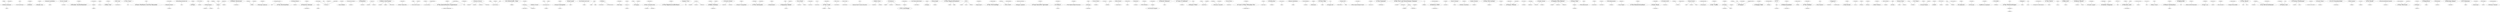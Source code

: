 strict graph "" {
	222	 [fontsize=9,
		height=0.1388888888888889,
		label="b'Beanfield'",
		level=7,
		played=702146.0,
		pos="32502.80,21222.11",
		weight=130305,
		width=0.5972222222222222];
	671	 [fontsize=20,
		height=0.3194444444444444,
		label="b'dZihan &\\nKamien'",
		level=3,
		played=2179239.0,
		pos="29684.06,22495.30",
		weight=268681,
		width=2.2916666666666665];
	222 -- 671	 [weight=1.0];
	983	 [fontsize=9,
		height=0.1388888888888889,
		label="b'IAMX'",
		level=7,
		played=3302142.0,
		pos="-11284.47,-10618.62",
		weight=127856,
		width=0.3472222222222222];
	1840	 [fontsize=15,
		height=0.2361111111111111,
		label="b'She Wants\\nRevenge'",
		level=4,
		played=6227004.0,
		pos="13862.07,33290.08",
		weight=257284,
		width=1.9861111111111112];
	983 -- 1840	 [weight=1.0];
	1558	 [fontsize=9,
		height=0.1388888888888889,
		label="b'Oingo Boingo'",
		level=7,
		played=1981974.0,
		pos="-38051.71,-4900.04",
		weight=133657,
		width=0.8472222222222222];
	598	 [fontsize=30,
		height=0.4722222222222222,
		label="b'Devo'",
		level=1,
		played=4259548.0,
		pos="22073.44,-14819.35",
		weight=306665,
		width=0.9861111111111112];
	1558 -- 598	 [weight=1.0];
	316	 [fontsize=9,
		height=0.1388888888888889,
		label="b'Bo Diddley'",
		level=7,
		played=881464.0,
		pos="31764.43,-8898.26",
		weight=138593,
		width=0.6805555555555556];
	368	 [fontsize=25,
		height=0.3888888888888889,
		label="b'Buddy Guy'",
		level=2,
		played=1463492.0,
		pos="32433.14,-7793.55",
		weight=168170,
		width=1.7222222222222223];
	316 -- 368	 [weight=1.0];
	154	 [fontsize=20,
		height=0.3194444444444444,
		label="b'Armand van\\nHelden'",
		level=3,
		played=2473728.0,
		pos="5862.25,32435.62",
		weight=322114,
		width=2.611111111111111];
	192	 [fontsize=9,
		height=0.1388888888888889,
		label="b'Axwell'",
		level=7,
		played=700895.0,
		pos="-21645.50,-6441.54",
		weight=126810,
		width=0.4166666666666667];
	154 -- 192	 [weight=1.0];
	1299	 [fontsize=25,
		height=0.3888888888888889,
		label="b'Love Is\\nAll'",
		level=2,
		played=1046804.0,
		pos="6608.45,36554.50",
		weight=105033,
		width=1.8055555555555556];
	34	 [fontsize=9,
		height=0.1388888888888889,
		label="b'A.C. Newman'",
		level=7,
		played=1877957.0,
		pos="7960.49,39787.63",
		weight=140351,
		width=0.8611111111111112];
	1299 -- 34	 [weight=1.0];
	2315	 [fontsize=9,
		height=0.1388888888888889,
		label="b'Thunderball'",
		level=7,
		played=712751.0,
		pos="30141.03,16048.13",
		weight=136896,
		width=0.75];
	1208	 [fontsize=30,
		height=0.4722222222222222,
		label="b'Kruder &\\nDorfmeister'",
		level=1,
		played=3615307.0,
		pos="30745.05,6765.38",
		weight=357924,
		width=4.152777777777778];
	2315 -- 1208	 [weight=1.0];
	170	 [fontsize=10,
		height=0.1527777777777778,
		label="b'A Static\\nLullaby'",
		level=6,
		played=3096891.0,
		pos="-3650.08,-1966.12",
		weight=146199,
		width=1.0833333333333333];
	563	 [fontsize=9,
		height=0.1388888888888889,
		label="b'Dead Poetic'",
		level=7,
		played=2444562.0,
		pos="-8046.81,-5223.34",
		weight=110793,
		width=0.7638888888888888];
	170 -- 563	 [weight=1.0];
	425	 [fontsize=9,
		height=0.1388888888888889,
		label="b'Chambao'",
		level=7,
		played=1659901.0,
		pos="15446.87,13695.46",
		weight=124758,
		width=0.5972222222222222];
	1314	 [fontsize=12,
		height=0.19444444444444445,
		label="b'Macaco'",
		level=5,
		played=1117348.0,
		pos="16744.48,10965.21",
		weight=104340,
		width=0.5694444444444444];
	425 -- 1314	 [weight=1.0];
	2452	 [fontsize=9,
		height=0.1388888888888889,
		label="b'Willy Mason'",
		level=7,
		played=1234870.0,
		pos="-6840.26,44538.05",
		weight=129883,
		width=0.7638888888888888];
	320	 [fontsize=30,
		height=0.4722222222222222,
		label="b'Bon Iver'",
		level=1,
		played=9091948.0,
		pos="-1803.62,42926.55",
		weight=202669,
		width=1.5555555555555556];
	2452 -- 320	 [weight=1.0];
	628	 [fontsize=25,
		height=0.3888888888888889,
		label="b'DJ Cam'",
		level=2,
		played=1806495.0,
		pos="26357.07,7458.57",
		weight=207428,
		width=1.2638888888888888];
	2388	 [fontsize=9,
		height=0.1388888888888889,
		label="b'Up, Bustle\\nand Out'",
		level=7,
		played=896245.0,
		pos="22913.78,7556.71",
		weight=137551,
		width=1.2638888888888888];
	628 -- 2388	 [weight=1.0];
	2200	 [fontsize=25,
		height=0.3888888888888889,
		label="b\"The O'Jays\"",
		level=2,
		played=653810.0,
		pos="-7789.69,38282.42",
		weight=143905,
		width=1.75];
	2423	 [fontsize=9,
		height=0.1388888888888889,
		label="b'War'",
		level=7,
		played=847676.0,
		pos="-2972.85,33665.52",
		weight=145375,
		width=0.25];
	2200 -- 2423	 [weight=1.0];
	1550	 [fontsize=9,
		height=0.1388888888888889,
		label="b'O.A.R.'",
		level=7,
		played=3649221.0,
		pos="-6679.47,-25198.81",
		weight=141947,
		width=0.4305555555555556];
	549	 [fontsize=30,
		height=0.4722222222222222,
		label="b'Dave Matthews &\\nTim Reynolds'",
		level=1,
		played=1843299.0,
		pos="-7047.29,-26104.17",
		weight=110409,
		width=6.166666666666667];
	1550 -- 549	 [weight=1.0];
	2350	 [fontsize=9,
		height=0.1388888888888889,
		label="b'Townes Van\\nZandt'",
		level=7,
		played=1789187.0,
		pos="6794.68,-6551.04",
		weight=127669,
		width=1.2222222222222223];
	723	 [fontsize=20,
		height=0.3194444444444444,
		label="b'Emmylou Harris'",
		level=3,
		played=1461270.0,
		pos="7151.78,-7045.27",
		weight=142511,
		width=1.9861111111111112];
	2350 -- 723	 [weight=1.0];
	759	 [fontsize=20,
		height=0.3194444444444444,
		label="b'Everything but\\nthe Girl'",
		level=3,
		played=4469673.0,
		pos="18956.18,-15477.19",
		weight=444195,
		width=2.9027777777777777];
	1563	 [fontsize=9,
		height=0.1388888888888889,
		label="b'Olive'",
		level=7,
		played=749078.0,
		pos="-21366.50,38073.04",
		weight=134604,
		width=0.3333333333333333];
	759 -- 1563	 [weight=1.0];
	469	 [fontsize=9,
		height=0.1388888888888889,
		label="b'Clawfinger'",
		level=7,
		played=2960065.0,
		pos="4276.73,3343.14",
		weight=141198,
		width=0.6666666666666666];
	1584	 [fontsize=30,
		height=0.4722222222222222,
		label="b'Pain'",
		level=1,
		played=5681123.0,
		pos="5121.90,3875.70",
		weight=155990,
		width=0.8472222222222222];
	469 -- 1584	 [weight=1.0];
	2367	 [fontsize=15,
		height=0.2361111111111111,
		label="b'Turin Brakes'",
		level=4,
		played=2415581.0,
		pos="-11264.59,40378.93",
		weight=245432,
		width=1.1527777777777777];
	2335	 [fontsize=9,
		height=0.1388888888888889,
		label="b'Tom McRae'",
		level=7,
		played=1790050.0,
		pos="-13546.06,42154.20",
		weight=136993,
		width=0.7361111111111112];
	2367 -- 2335	 [weight=1.0];
	1586	 [fontsize=9,
		height=0.1388888888888889,
		label="b'Pakito'",
		level=7,
		played=1076762.0,
		pos="-19353.85,-8434.19",
		weight=131871,
		width=0.4027777777777778];
	878	 [fontsize=20,
		height=0.3194444444444444,
		label="b'Global Deejays'",
		level=3,
		played=959654.0,
		pos="-24234.12,-10224.96",
		weight=154709,
		width=1.8888888888888888];
	1586 -- 878	 [weight=1.0];
	1024	 [fontsize=9,
		height=0.1388888888888889,
		label="b'Jagged Edge'",
		level=7,
		played=1067280.0,
		pos="-23045.57,20038.26",
		weight=120661,
		width=0.8194444444444444];
	1083	 [fontsize=25,
		height=0.3888888888888889,
		label="b'Joe'",
		level=2,
		played=1245112.0,
		pos="-22612.69,22695.01",
		weight=135278,
		width=0.5694444444444444];
	1024 -- 1083	 [weight=1.0];
	778	 [fontsize=9,
		height=0.1388888888888889,
		label="b'Federico Aubele'",
		level=7,
		played=958093.0,
		pos="30010.71,22986.26",
		weight=120093,
		width=1.0138888888888888];
	778 -- 671	 [weight=1.0];
	1619	 [fontsize=30,
		height=0.4722222222222222,
		label="b'Pedro the\\nLion'",
		level=1,
		played=4419533.0,
		pos="9994.39,43937.85",
		weight=240022,
		width=2.9444444444444446];
	1106	 [fontsize=9,
		height=0.1388888888888889,
		label="b'John Vanderslice'",
		level=7,
		played=2044278.0,
		pos="9813.19,42252.22",
		weight=132952,
		width=1.0694444444444444];
	1619 -- 1106	 [weight=1.0];
	1493	 [fontsize=9,
		height=0.1388888888888889,
		label="b'Napalm Death'",
		level=7,
		played=4643023.0,
		pos="-575.98,6990.14",
		weight=122484,
		width=0.8888888888888888];
	1531	 [fontsize=20,
		height=0.3194444444444444,
		label="b'Nile'",
		level=3,
		played=5495008.0,
		pos="-8896.05,8054.69",
		weight=132731,
		width=0.4861111111111111];
	1493 -- 1531	 [weight=1.0];
	1607	 [fontsize=9,
		height=0.1388888888888889,
		label="b'Paulina Rubio'",
		level=7,
		played=1137429.0,
		pos="16620.56,18447.12",
		weight=137273,
		width=0.875];
	730	 [fontsize=25,
		height=0.3888888888888889,
		label="b'Enrique Iglesias'",
		level=2,
		played=6252538.0,
		pos="-38934.05,16674.60",
		weight=410708,
		width=2.4722222222222223];
	1607 -- 730	 [weight=1.0];
	2081	 [fontsize=9,
		height=0.1388888888888889,
		label="b'The Brian\\nJonestown Massacre'",
		level=7,
		played=4840598.0,
		pos="46601.59,7634.46",
		weight=130555,
		width=2.0277777777777777];
	1729	 [fontsize=9,
		height=0.1388888888888889,
		label="b'Ride'",
		level=7,
		played=1816171.0,
		pos="47166.61,6099.98",
		weight=136591,
		width=0.2916666666666667];
	2081 -- 1729	 [weight=1.0];
	2230	 [fontsize=30,
		height=0.4722222222222222,
		label="b'The Raveonettes'",
		level=1,
		played=3969178.0,
		pos="45774.69,5981.46",
		weight=225545,
		width=3.1805555555555554];
	2081 -- 2230	 [weight=1.0];
	2385	 [fontsize=20,
		height=0.3194444444444444,
		label="b'Uniting Nations'",
		level=3,
		played=609742.0,
		pos="-14911.13,7280.65",
		weight=103026,
		width=1.8888888888888888];
	1410	 [fontsize=9,
		height=0.1388888888888889,
		label="b'Michael Gray'",
		level=7,
		played=605703.0,
		pos="-24183.27,-9128.35",
		weight=119633,
		width=0.8333333333333334];
	2385 -- 1410	 [weight=1.0];
	1850	 [fontsize=9,
		height=0.1388888888888889,
		label="b'Silbermond'",
		level=7,
		played=2245545.0,
		pos="-370.81,29967.67",
		weight=127642,
		width=0.7083333333333334];
	1983	 [fontsize=30,
		height=0.4722222222222222,
		label="b'Sunrise Avenue'",
		level=1,
		played=3305105.0,
		pos="5036.25,8003.94",
		weight=181985,
		width=2.9444444444444446];
	1850 -- 1983	 [weight=1.0];
	609	 [fontsize=9,
		height=0.1388888888888889,
		label="b'Dimitri From\\nParis'",
		level=7,
		played=979103.0,
		pos="27965.36,22028.06",
		weight=126241,
		width=1.2083333333333333];
	985	 [fontsize=9,
		height=0.1388888888888889,
		label="b'Ian Pooley'",
		level=7,
		played=642222.0,
		pos="27385.03,21269.91",
		weight=112200,
		width=0.6666666666666666];
	609 -- 985	 [weight=1.0];
	1282	 [fontsize=20,
		height=0.3194444444444444,
		label="b'Llorca'",
		level=3,
		played=575594.0,
		pos="30886.65,23731.14",
		weight=114751,
		width=0.7638888888888888];
	609 -- 1282	 [weight=1.0];
	514	 [fontsize=9,
		height=0.1388888888888889,
		label="b'Culture Beat'",
		level=7,
		played=649065.0,
		pos="-23614.71,11577.40",
		weight=128375,
		width=0.7916666666666666];
	33	 [fontsize=20,
		height=0.3194444444444444,
		label="b'Ace of\\nBase'",
		level=3,
		played=3893048.0,
		pos="-35615.18,11046.72",
		weight=371921,
		width=1.6527777777777777];
	514 -- 33	 [weight=1.0];
	816	 [fontsize=15,
		height=0.2361111111111111,
		label="b'Fran\xc3\xa7oise Hardy'",
		level=4,
		played=1833159.0,
		pos="1381.56,30147.94",
		weight=139451,
		width=1.5];
	145	 [fontsize=9,
		height=0.1388888888888889,
		label="b'April March'",
		level=7,
		played=1308738.0,
		pos="2230.43,29987.21",
		weight=122981,
		width=0.7222222222222222];
	816 -- 145	 [weight=1.0];
	2465	 [fontsize=30,
		height=0.4722222222222222,
		label="b'Xandria'",
		level=1,
		played=3253756.0,
		pos="32390.53,-19660.39",
		weight=146459,
		width=1.4444444444444444];
	2012	 [fontsize=9,
		height=0.1388888888888889,
		label="b'Tarja Turunen'",
		level=7,
		played=3089137.0,
		pos="30210.01,-17434.15",
		weight=127938,
		width=0.8611111111111112];
	2465 -- 2012	 [weight=1.0];
	1366	 [fontsize=12,
		height=0.19444444444444445,
		label="b'Matt Costa'",
		level=5,
		played=3195755.0,
		pos="-13747.29,-32087.77",
		weight=229045,
		width=0.7638888888888888];
	2466	 [fontsize=9,
		height=0.1388888888888889,
		label="b'Xavier Rudd'",
		level=7,
		played=2105668.0,
		pos="-12009.85,-32418.75",
		weight=120666,
		width=0.7777777777777778];
	1366 -- 2466	 [weight=1.0];
	1626	 [fontsize=9,
		height=0.1388888888888889,
		label="b'Pete Murray'",
		level=7,
		played=1698914.0,
		pos="-15523.44,35157.31",
		weight=134203,
		width=0.7638888888888888];
	1366 -- 1626	 [weight=1.0];
	74	 [fontsize=30,
		height=0.4722222222222222,
		label="b'Alice in\\nChains'",
		level=1,
		played=18477332.0,
		pos="749.56,-28967.55",
		weight=629040,
		width=3.0];
	1323	 [fontsize=9,
		height=0.1388888888888889,
		label="b'Mad Season'",
		level=7,
		played=1417987.0,
		pos="958.35,-27294.96",
		weight=128831,
		width=0.7777777777777778];
	74 -- 1323	 [weight=1.0];
	397	 [fontsize=9,
		height=0.1388888888888889,
		label="b'Candlebox'",
		level=7,
		played=1128267.0,
		pos="20076.12,9805.04",
		weight=129066,
		width=0.6666666666666666];
	74 -- 397	 [weight=1.0];
	1459	 [fontsize=9,
		height=0.1388888888888889,
		label="b'Mother Love\\nBone'",
		level=7,
		played=940223.0,
		pos="20186.09,8451.92",
		weight=119833,
		width=1.2222222222222223];
	74 -- 1459	 [weight=1.0];
	1656	 [fontsize=9,
		height=0.1388888888888889,
		label="b'Poison the\\nWell'",
		level=7,
		played=3546458.0,
		pos="-116.94,1902.15",
		weight=122812,
		width=1.0555555555555556];
	760	 [fontsize=20,
		height=0.3194444444444444,
		label="b'Every Time\\nI Die'",
		level=3,
		played=6022549.0,
		pos="-6113.80,204.57",
		weight=159968,
		width=2.2083333333333335];
	1656 -- 760	 [weight=1.0];
	1813	 [fontsize=9,
		height=0.1388888888888889,
		label="b'Seabear'",
		level=7,
		played=1730307.0,
		pos="1785.15,16719.82",
		weight=120959,
		width=0.5277777777777778];
	905	 [fontsize=15,
		height=0.2361111111111111,
		label="b'Great Lake\\nSwimmers'",
		level=4,
		played=2556830.0,
		pos="-1721.65,43609.66",
		weight=183333,
		width=2.138888888888889];
	1813 -- 905	 [weight=1.0];
	1892	 [fontsize=9,
		height=0.1388888888888889,
		label="b'Soda Stereo'",
		level=7,
		played=3430543.0,
		pos="13999.26,16638.17",
		weight=132081,
		width=0.7777777777777778];
	1291	 [fontsize=12,
		height=0.19444444444444445,
		label="b'Los Rodr\xc3\xadguez'",
		level=5,
		played=848868.0,
		pos="14718.47,13634.35",
		weight=102724,
		width=1.0277777777777777];
	1892 -- 1291	 [weight=1.0];
	286	 [fontsize=9,
		height=0.1388888888888889,
		label="b'Blind Faith'",
		level=7,
		played=637589.0,
		pos="40860.28,4598.66",
		weight=132824,
		width=0.6805555555555556];
	2166	 [fontsize=30,
		height=0.4722222222222222,
		label="b'The Jimi\\nHendrix Experience'",
		level=1,
		played=8493525.0,
		pos="39801.92,6194.09",
		weight=495688,
		width=5.569444444444445];
	286 -- 2166	 [weight=1.0];
	2559	 [fontsize=25,
		height=0.3888888888888889,
		label="b'Dennis Brown'",
		level=2,
		played=863861.0,
		pos="-23009.67,14770.87",
		weight=140788,
		width=2.1666666666666665];
	2566	 [fontsize=9,
		height=0.1388888888888889,
		label="b'Horace Andy'",
		level=7,
		played=897223.0,
		pos="-23463.09,17773.78",
		weight=121012,
		width=0.8055555555555556];
	2559 -- 2566	 [weight=1.0];
	2562	 [fontsize=9,
		height=0.1388888888888889,
		label="b'Eek-A-Mouse'",
		level=7,
		played=1063355.0,
		pos="-25803.97,16555.43",
		weight=131308,
		width=0.8472222222222222];
	2559 -- 2562	 [weight=1.0];
	2546	 [fontsize=9,
		height=0.1388888888888889,
		label="b'Barrington Levy'",
		level=7,
		played=992740.0,
		pos="-27320.18,15382.79",
		weight=129499,
		width=0.9861111111111112];
	2559 -- 2546	 [weight=1.0];
	2568	 [fontsize=9,
		height=0.1388888888888889,
		label="b'Israel Vibration'",
		level=7,
		played=923894.0,
		pos="-24288.66,17449.36",
		weight=129152,
		width=0.9444444444444444];
	2559 -- 2568	 [weight=1.0];
	800	 [fontsize=9,
		height=0.1388888888888889,
		label="b'Flobots'",
		level=7,
		played=2289606.0,
		pos="35125.47,17775.20",
		weight=130158,
		width=0.4722222222222222];
	996	 [fontsize=12,
		height=0.19444444444444445,
		label="b'Immortal Technique'",
		level=5,
		played=4962720.0,
		pos="-15230.58,-6375.52",
		weight=171592,
		width=1.375];
	800 -- 996	 [weight=1.0];
	168	 [fontsize=30,
		height=0.4722222222222222,
		label="b'A Silver\\nMt. Zion'",
		level=1,
		played=3665644.0,
		pos="489.62,19024.97",
		weight=182872,
		width=3.2916666666666665];
	690	 [fontsize=9,
		height=0.1388888888888889,
		label="b'Efterklang'",
		level=7,
		played=1936353.0,
		pos="1114.03,18663.77",
		weight=135960,
		width=0.6388888888888888];
	168 -- 690	 [weight=1.0];
	1510	 [fontsize=9,
		height=0.1388888888888889,
		label="b'Nerina Pallot'",
		level=7,
		played=1163019.0,
		pos="-14024.88,39302.51",
		weight=142913,
		width=0.8194444444444444];
	378	 [fontsize=9,
		height=0.1388888888888889,
		label="b'Butterfly Boucher'",
		level=7,
		played=839003.0,
		pos="-19615.23,34770.28",
		weight=115527,
		width=1.0833333333333333];
	1510 -- 378	 [weight=1.0];
	2554	 [fontsize=9,
		height=0.1388888888888889,
		label="b'Clueso'",
		level=7,
		played=4423356.0,
		pos="-796.18,25263.18",
		weight=145163,
		width=0.4444444444444444];
	2561	 [fontsize=12,
		height=0.19444444444444445,
		label="b'Die Fantastischen\\nVier'",
		level=5,
		played=3407805.0,
		pos="-5283.61,27973.25",
		weight=171131,
		width=1.6666666666666667];
	2554 -- 2561	 [weight=1.0];
	2345	 [fontsize=9,
		height=0.1388888888888889,
		label="b'Toploader'",
		level=7,
		played=788252.0,
		pos="-29702.66,-2331.33",
		weight=121948,
		width=0.625];
	534	 [fontsize=25,
		height=0.3888888888888889,
		label="b'Daniel Bedingfield'",
		level=2,
		played=1480861.0,
		pos="-32152.74,16305.88",
		weight=188172,
		width=2.8055555555555554];
	2345 -- 534	 [weight=1.0];
	1144	 [fontsize=30,
		height=0.4722222222222222,
		label="b'Just Jack'",
		level=1,
		played=2167022.0,
		pos="-23924.33,25678.86",
		weight=182697,
		width=1.75];
	1036	 [fontsize=9,
		height=0.1388888888888889,
		label="b'Jamie T'",
		level=7,
		played=2893785.0,
		pos="-14712.89,29542.82",
		weight=142957,
		width=0.5];
	1144 -- 1036	 [weight=1.0];
	139	 [fontsize=25,
		height=0.3888888888888889,
		label="b'A Perfect\\nCircle'",
		level=2,
		played=30908051.0,
		pos="3648.62,-27374.22",
		weight=766161,
		width=2.611111111111111];
	1676	 [fontsize=9,
		height=0.1388888888888889,
		label="b'Puscifer'",
		level=7,
		played=2480339.0,
		pos="3245.70,-25912.08",
		weight=131638,
		width=0.5138888888888888];
	139 -- 1676	 [weight=1.0];
	225	 [fontsize=12,
		height=0.19444444444444445,
		label="b'Bebe'",
		level=5,
		played=1307791.0,
		pos="15906.14,12221.17",
		weight=125493,
		width=0.375];
	92	 [fontsize=9,
		height=0.1388888888888889,
		label="b'Amaral'",
		level=7,
		played=1944419.0,
		pos="14781.24,13496.81",
		weight=129375,
		width=0.4444444444444444];
	225 -- 92	 [weight=1.0];
	746	 [fontsize=9,
		height=0.1388888888888889,
		label="b'Estopa'",
		level=7,
		played=1507206.0,
		pos="16671.44,10488.91",
		weight=124856,
		width=0.4444444444444444];
	225 -- 746	 [weight=1.0];
	1420	 [fontsize=20,
		height=0.3194444444444444,
		label="b'Milburn'",
		level=3,
		played=2187607.0,
		pos="-17313.94,51431.19",
		weight=162623,
		width=0.9166666666666666];
	2203	 [fontsize=9,
		height=0.1388888888888889,
		label="b'The Ordinary\\nBoys'",
		level=7,
		played=1323344.0,
		pos="-13912.84,50243.63",
		weight=141211,
		width=1.25];
	1420 -- 2203	 [weight=1.0];
	2264	 [fontsize=9,
		height=0.1388888888888889,
		label="b'The Sunshine\\nUnderground'",
		level=7,
		played=1467334.0,
		pos="-10623.49,47732.64",
		weight=133168,
		width=1.7916666666666667];
	1420 -- 2264	 [weight=1.0];
	302	 [fontsize=9,
		height=0.1388888888888889,
		label="b'Blue Foundation'",
		level=7,
		played=1687617.0,
		pos="-21937.21,38048.56",
		weight=137355,
		width=1.0277777777777777];
	1599	 [fontsize=20,
		height=0.3194444444444444,
		label="b'Pati Yang'",
		level=3,
		played=1473415.0,
		pos="-20549.36,40518.82",
		weight=153359,
		width=1.2083333333333333];
	302 -- 1599	 [weight=1.0];
	847	 [fontsize=9,
		height=0.1388888888888889,
		label="b'Gal Costa'",
		level=7,
		played=1001220.0,
		pos="27670.65,24945.78",
		weight=124207,
		width=0.625];
	866	 [fontsize=12,
		height=0.19444444444444445,
		label="b'Gilberto Gil'",
		level=5,
		played=1254268.0,
		pos="24244.88,26758.11",
		weight=144354,
		width=0.7916666666666666];
	847 -- 866	 [weight=1.0];
	310	 [fontsize=9,
		height=0.1388888888888889,
		label="b'Bobby Valentino'",
		level=7,
		played=1186038.0,
		pos="-11261.97,17727.43",
		weight=106056,
		width=1.0138888888888888];
	310 -- 1083	 [weight=1.0];
	195	 [fontsize=9,
		height=0.1388888888888889,
		label="b'Baby Bash'",
		level=7,
		played=951305.0,
		pos="-8955.97,17215.51",
		weight=132986,
		width=0.6805555555555556];
	310 -- 195	 [weight=1.0];
	1423	 [fontsize=9,
		height=0.1388888888888889,
		label="b'Milk Inc.'",
		level=7,
		played=1644500.0,
		pos="-16937.63,844.79",
		weight=141057,
		width=0.5277777777777778];
	815	 [fontsize=25,
		height=0.3888888888888889,
		label="b'Fragma'",
		level=2,
		played=1465249.0,
		pos="-15280.77,5933.24",
		weight=196835,
		width=1.2083333333333333];
	1423 -- 815	 [weight=1.0];
	2523	 [fontsize=9,
		height=0.1388888888888889,
		label="b'Johann Strauss\\nII'",
		level=7,
		played=621872.0,
		pos="27926.70,-11270.40",
		weight=140273,
		width=1.1805555555555556];
	2502	 [fontsize=25,
		height=0.3888888888888889,
		label="b'Felix Mendelssohn'",
		level=2,
		played=1302263.0,
		pos="27529.55,-13546.69",
		weight=234010,
		width=2.9027777777777777];
	2523 -- 2502	 [weight=1.0];
	289	 [fontsize=9,
		height=0.1388888888888889,
		label="b'Blindside'",
		level=7,
		played=3434772.0,
		pos="901.14,5536.82",
		weight=131984,
		width=0.5833333333333334];
	563 -- 289	 [weight=1.0];
	2210	 [fontsize=9,
		height=0.1388888888888889,
		label="b'The Platters'",
		level=7,
		played=713512.0,
		pos="-5505.22,40413.12",
		weight=139025,
		width=0.7638888888888888];
	2234	 [fontsize=30,
		height=0.4722222222222222,
		label="b'The Righteous\\nBrothers'",
		level=1,
		played=782787.0,
		pos="-6687.89,40371.03",
		weight=160867,
		width=4.638888888888889];
	2210 -- 2234	 [weight=1.0];
	140	 [fontsize=25,
		height=0.3888888888888889,
		label="b'Aphex Twin'",
		level=2,
		played=21242277.0,
		pos="18800.46,2843.67",
		weight=664060,
		width=1.8194444444444444];
	48	 [fontsize=9,
		height=0.1388888888888889,
		label="b'AFX'",
		level=7,
		played=2299905.0,
		pos="23149.44,303.46",
		weight=137992,
		width=0.2777777777777778];
	140 -- 48	 [weight=1.0];
	1286	 [fontsize=12,
		height=0.19444444444444445,
		label="b'Lonestar'",
		level=5,
		played=1001966.0,
		pos="-28656.93,26538.55",
		weight=103286,
		width=0.625];
	852	 [fontsize=9,
		height=0.1388888888888889,
		label="b'Garth Brooks'",
		level=7,
		played=2630546.0,
		pos="-28153.01,27172.88",
		weight=139484,
		width=0.8333333333333334];
	1286 -- 852	 [weight=1.0];
	2326	 [fontsize=9,
		height=0.1388888888888889,
		label="b'Tim McGraw'",
		level=7,
		played=2358313.0,
		pos="-25995.98,29681.88",
		weight=130016,
		width=0.7777777777777778];
	1286 -- 2326	 [weight=1.0];
	1176	 [fontsize=9,
		height=0.1388888888888889,
		label="b'Kenny Chesney'",
		level=7,
		played=2330251.0,
		pos="-27984.76,30178.23",
		weight=119719,
		width=0.9861111111111112];
	1286 -- 1176	 [weight=1.0];
	126	 [fontsize=9,
		height=0.1388888888888889,
		label="b\"Anita O'Day\"",
		level=7,
		played=608871.0,
		pos="-12840.36,32398.30",
		weight=122716,
		width=0.75];
	263	 [fontsize=30,
		height=0.4722222222222222,
		label="b'Billie Holiday'",
		level=1,
		played=7788794.0,
		pos="-11113.34,33289.51",
		weight=521970,
		width=2.388888888888889];
	126 -- 263	 [weight=1.0];
	431	 [fontsize=25,
		height=0.3888888888888889,
		label="b'Charlie Parker'",
		level=2,
		played=2936642.0,
		pos="23110.36,25206.18",
		weight=238264,
		width=2.2222222222222223];
	600	 [fontsize=9,
		height=0.1388888888888889,
		label="b'Dexter Gordon'",
		level=7,
		played=724160.0,
		pos="24676.40,23317.03",
		weight=123712,
		width=0.9166666666666666];
	431 -- 600	 [weight=1.0];
	2430	 [fontsize=9,
		height=0.1388888888888889,
		label="b'Wayne Shorter'",
		level=7,
		played=821038.0,
		pos="11318.33,14150.34",
		weight=137098,
		width=0.9305555555555556];
	431 -- 2430	 [weight=1.0];
	980	 [fontsize=9,
		height=0.1388888888888889,
		label="b'Hypocrisy'",
		level=7,
		played=4809565.0,
		pos="-7804.73,10395.36",
		weight=125339,
		width=0.625];
	542	 [fontsize=25,
		height=0.3888888888888889,
		label="b'Dark Tranquillity'",
		level=2,
		played=14000112.0,
		pos="-5487.35,12578.25",
		weight=232932,
		width=2.513888888888889];
	980 -- 542	 [weight=1.0];
	1904	 [fontsize=9,
		height=0.1388888888888889,
		label="b'Songs: Ohia'",
		level=7,
		played=2496176.0,
		pos="2404.52,33941.92",
		weight=124130,
		width=0.7777777777777778];
	1904 -- 905	 [weight=1.0];
	2091	 [fontsize=9,
		height=0.1388888888888889,
		label="b'The Cinematics'",
		level=7,
		played=1084341.0,
		pos="-19132.66,43611.32",
		weight=124478,
		width=0.9722222222222222];
	2052	 [fontsize=30,
		height=0.4722222222222222,
		label="b'The Automatic'",
		level=1,
		played=2923669.0,
		pos="-14874.18,45403.28",
		weight=247640,
		width=2.6944444444444446];
	2091 -- 2052	 [weight=1.0];
	1845	 [fontsize=9,
		height=0.1388888888888889,
		label="b'Shitdisco'",
		level=7,
		played=1426849.0,
		pos="18747.42,26025.54",
		weight=138693,
		width=0.5833333333333334];
	925	 [fontsize=25,
		height=0.3888888888888889,
		label="b'Hadouken!'",
		level=2,
		played=3294601.0,
		pos="18878.64,25699.78",
		weight=106745,
		width=1.6805555555555556];
	1845 -- 925	 [weight=1.0];
	2417	 [fontsize=9,
		height=0.1388888888888889,
		label="b'Visage'",
		level=7,
		played=678630.0,
		pos="-42992.88,-209.21",
		weight=133297,
		width=0.4305555555555556];
	1916	 [fontsize=30,
		height=0.4722222222222222,
		label="b'Spandau Ballet'",
		level=1,
		played=1126173.0,
		pos="-43366.37,-4939.89",
		weight=200569,
		width=2.8333333333333335];
	2417 -- 1916	 [weight=1.0];
	1297	 [fontsize=25,
		height=0.3888888888888889,
		label="b'Lou Reed'",
		level=2,
		played=7682200.0,
		pos="30757.04,370.71",
		weight=592004,
		width=1.5138888888888888];
	2426	 [fontsize=9,
		height=0.1388888888888889,
		label="b'Warren Zevon'",
		level=7,
		played=1682209.0,
		pos="-29495.25,28490.47",
		weight=133680,
		width=0.875];
	1297 -- 2426	 [weight=1.0];
	1091	 [fontsize=9,
		height=0.1388888888888889,
		label="b'John Cale'",
		level=7,
		played=1312448.0,
		pos="25488.46,-5173.83",
		weight=123519,
		width=0.6388888888888888];
	1297 -- 1091	 [weight=1.0];
	1246	 [fontsize=9,
		height=0.1388888888888889,
		label="b'Lena Horne'",
		level=7,
		played=467756.0,
		pos="-16975.34,25591.69",
		weight=126192,
		width=0.7361111111111112];
	1246 -- 263	 [weight=1.0];
	2396	 [fontsize=9,
		height=0.1388888888888889,
		label="b'Vanessa da\\nMata'",
		level=7,
		played=1551838.0,
		pos="26269.64,21770.87",
		weight=119964,
		width=1.1527777777777777];
	1345	 [fontsize=10,
		height=0.1527777777777778,
		label="b'Marisa Monte'",
		level=6,
		played=2915732.0,
		pos="27068.77,22858.96",
		weight=166360,
		width=0.8888888888888888];
	2396 -- 1345	 [weight=1.0];
	1256	 [fontsize=12,
		height=0.19444444444444445,
		label="b'Liars'",
		level=5,
		played=3449044.0,
		pos="14041.66,18959.81",
		weight=186567,
		width=0.3472222222222222];
	1114	 [fontsize=9,
		height=0.1388888888888889,
		label="b'Jonny Greenwood'",
		level=7,
		played=1306146.0,
		pos="11124.37,19231.93",
		weight=131344,
		width=1.125];
	1256 -- 1114	 [weight=1.0];
	870	 [fontsize=9,
		height=0.1388888888888889,
		label="b'Ginuwine'",
		level=7,
		played=1079727.0,
		pos="-20529.57,25060.80",
		weight=139416,
		width=0.5833333333333334];
	870 -- 1083	 [weight=1.0];
	743	 [fontsize=9,
		height=0.1388888888888889,
		label="b'Escape The\\nFate'",
		level=7,
		played=7466661.0,
		pos="-10263.14,-7705.42",
		weight=134628,
		width=1.1388888888888888];
	2277	 [fontsize=30,
		height=0.4722222222222222,
		label="b'The Used'",
		level=1,
		played=25453767.0,
		pos="-8001.79,-7023.95",
		weight=533923,
		width=1.8194444444444444];
	743 -- 2277	 [weight=1.0];
	1625	 [fontsize=15,
		height=0.2361111111111111,
		label="b'Perry Como'",
		level=4,
		played=733498.0,
		pos="-26049.51,1152.41",
		weight=156087,
		width=1.0972222222222223];
	2414	 [fontsize=9,
		height=0.1388888888888889,
		label="b'Vince Guaraldi\\nTrio'",
		level=7,
		played=1367499.0,
		pos="-26414.09,-1159.82",
		weight=129962,
		width=1.2777777777777777];
	1625 -- 2414	 [weight=1.0];
	1044	 [fontsize=15,
		height=0.2361111111111111,
		label="b'Jarvis Cocker'",
		level=4,
		played=1272939.0,
		pos="-13896.48,54726.46",
		weight=102396,
		width=1.2361111111111112];
	2116	 [fontsize=9,
		height=0.1388888888888889,
		label="b'The Divine\\nComedy'",
		level=7,
		played=2539105.0,
		pos="-29639.08,-1284.13",
		weight=145381,
		width=1.3055555555555556];
	1044 -- 2116	 [weight=1.0];
	2023	 [fontsize=9,
		height=0.1388888888888889,
		label="b'Teitur'",
		level=7,
		played=1511089.0,
		pos="-2830.12,36701.54",
		weight=143597,
		width=0.3611111111111111];
	1117	 [fontsize=25,
		height=0.3888888888888889,
		label="b'Jos\xc3\xa9 Gonz\xc3\xa1lez'",
		level=2,
		played=13893748.0,
		pos="25101.63,14926.32",
		weight=545027,
		width=2.3055555555555554];
	2023 -- 1117	 [weight=1.0];
	248	 [fontsize=25,
		height=0.3888888888888889,
		label="b'Beth Orton'",
		level=2,
		played=3570700.0,
		pos="16950.20,-16001.04",
		weight=312380,
		width=1.6805555555555556];
	500	 [fontsize=9,
		height=0.1388888888888889,
		label="b'Cowboy Junkies'",
		level=7,
		played=1655281.0,
		pos="7768.03,-7905.73",
		weight=137255,
		width=1.0138888888888888];
	248 -- 500	 [weight=1.0];
	545	 [fontsize=9,
		height=0.1388888888888889,
		label="b'Dar Williams'",
		level=7,
		played=1487451.0,
		pos="6193.89,-457.03",
		weight=143227,
		width=0.7916666666666666];
	248 -- 545	 [weight=1.0];
	388	 [fontsize=25,
		height=0.3888888888888889,
		label="b'Calexico'",
		level=2,
		played=7710814.0,
		pos="1614.43,41398.51",
		weight=330058,
		width=1.3333333333333333];
	1225	 [fontsize=9,
		height=0.1388888888888889,
		label="b'Lambchop'",
		level=7,
		played=2198542.0,
		pos="1725.35,32524.75",
		weight=144792,
		width=0.6527777777777778];
	388 -- 1225	 [weight=1.0];
	2381	 [fontsize=9,
		height=0.1388888888888889,
		label="b'Uncle Tupelo'",
		level=7,
		played=1565158.0,
		pos="8551.24,-9170.78",
		weight=121825,
		width=0.8194444444444444];
	388 -- 2381	 [weight=1.0];
	265	 [fontsize=9,
		height=0.1388888888888889,
		label="b'Billy Bragg\\n& Wilco'",
		level=7,
		played=1824303.0,
		pos="-5558.22,44584.29",
		weight=129429,
		width=1.2777777777777777];
	388 -- 265	 [weight=1.0];
	1708	 [fontsize=9,
		height=0.1388888888888889,
		label="b'Red House\\nPainters'",
		level=7,
		played=2252707.0,
		pos="1509.23,25066.10",
		weight=133693,
		width=1.3333333333333333];
	846	 [fontsize=9,
		height=0.1388888888888889,
		label="b'Galaxie 500'",
		level=7,
		played=1471180.0,
		pos="1484.48,24903.58",
		weight=100534,
		width=0.75];
	1708 -- 846	 [weight=1.0];
	178	 [fontsize=20,
		height=0.3194444444444444,
		label="b'A Tribe\\nCalled Quest'",
		level=3,
		played=9582630.0,
		pos="-17512.92,-3762.62",
		weight=382956,
		width=2.736111111111111];
	738	 [fontsize=9,
		height=0.1388888888888889,
		label="b'Eric B.\\n& Rakim'",
		level=7,
		played=1200995.0,
		pos="-19120.75,-7190.24",
		weight=144627,
		width=1.0694444444444444];
	178 -- 738	 [weight=1.0];
	1152	 [fontsize=9,
		height=0.1388888888888889,
		label="b'Karunesh'",
		level=7,
		played=1249900.0,
		pos="-28008.44,-4445.61",
		weight=142469,
		width=0.5972222222222222];
	2472	 [fontsize=25,
		height=0.3888888888888889,
		label="b'Yanni'",
		level=2,
		played=1760390.0,
		pos="-28519.03,-6206.60",
		weight=141870,
		width=0.8888888888888888];
	1152 -- 2472	 [weight=1.0];
	1703	 [fontsize=25,
		height=0.3888888888888889,
		label="b'Razorlight'",
		level=2,
		played=12531589.0,
		pos="-16182.48,27841.30",
		weight=775277,
		width=1.5694444444444444];
	876	 [fontsize=9,
		height=0.1388888888888889,
		label="b'Glasvegas'",
		level=7,
		played=2480978.0,
		pos="12548.17,38520.34",
		weight=142243,
		width=0.6666666666666666];
	1703 -- 876	 [weight=1.0];
	2186	 [fontsize=30,
		height=0.4722222222222222,
		label="b'The Magic\\nNumbers'",
		level=1,
		played=4149754.0,
		pos="-13998.85,40100.61",
		weight=311402,
		width=3.986111111111111];
	2061	 [fontsize=9,
		height=0.1388888888888889,
		label="b'The Bees'",
		level=7,
		played=1218187.0,
		pos="-546.22,34112.01",
		weight=127684,
		width=0.5972222222222222];
	2186 -- 2061	 [weight=1.0];
	700	 [fontsize=9,
		height=0.1388888888888889,
		label="b'Elefant'",
		level=7,
		played=1611462.0,
		pos="-10469.77,51048.00",
		weight=130503,
		width=0.4444444444444444];
	2186 -- 700	 [weight=1.0];
	2330	 [fontsize=20,
		height=0.3194444444444444,
		label="b'TLC'",
		level=3,
		played=2632028.0,
		pos="-16166.59,24981.27",
		weight=333436,
		width=0.5277777777777778];
	733	 [fontsize=9,
		height=0.1388888888888889,
		label="b'En Vogue'",
		level=7,
		played=764781.0,
		pos="-12332.53,21261.28",
		weight=140505,
		width=0.6111111111111112];
	2330 -- 733	 [weight=1.0];
	592	 [fontsize=9,
		height=0.1388888888888889,
		label="b\"Des'ree\"",
		level=7,
		played=770554.0,
		pos="-14170.12,20598.03",
		weight=127143,
		width=0.4861111111111111];
	2330 -- 592	 [weight=1.0];
	765	 [fontsize=9,
		height=0.1388888888888889,
		label="b'Faith Evans'",
		level=7,
		played=794319.0,
		pos="-13104.62,26670.28",
		weight=136879,
		width=0.75];
	2330 -- 765	 [weight=1.0];
	2468	 [fontsize=9,
		height=0.1388888888888889,
		label="b'Xploding Plastix'",
		level=7,
		played=1956879.0,
		pos="22510.43,10993.32",
		weight=143982,
		width=1.0138888888888888];
	1023	 [fontsize=20,
		height=0.3194444444444444,
		label="b'Jaga Jazzist'",
		level=3,
		played=2149391.0,
		pos="29202.10,10895.98",
		weight=162373,
		width=1.5416666666666667];
	2468 -- 1023	 [weight=1.0];
	572	 [fontsize=9,
		height=0.1388888888888889,
		label="b'Deep Blue\\nSomething'",
		level=7,
		played=777525.0,
		pos="22626.53,14618.54",
		weight=142101,
		width=1.4305555555555556];
	2282	 [fontsize=30,
		height=0.4722222222222222,
		label="b'The Verve\\nPipe'",
		level=1,
		played=1217535.0,
		pos="7047.95,-14462.25",
		weight=171136,
		width=3.111111111111111];
	572 -- 2282	 [weight=1.0];
	60	 [fontsize=9,
		height=0.1388888888888889,
		label="b'Alan Silvestri'",
		level=7,
		played=1396226.0,
		pos="-30029.50,-12035.44",
		weight=126360,
		width=0.8333333333333334];
	1199	 [fontsize=20,
		height=0.3194444444444444,
		label="b'Klaus Badelt'",
		level=3,
		played=4193797.0,
		pos="-29493.13,-14126.62",
		weight=211545,
		width=1.5694444444444444];
	60 -- 1199	 [weight=1.0];
	720	 [fontsize=9,
		height=0.1388888888888889,
		label="b'Emily Haines & the\\nSoft Skeleton'",
		level=7,
		played=2425831.0,
		pos="-13410.66,-22488.53",
		weight=139867,
		width=2.138888888888889];
	1713	 [fontsize=25,
		height=0.3888888888888889,
		label="b'Regina Spektor'",
		level=2,
		played=28951053.0,
		pos="-16413.13,37385.74",
		weight=689251,
		width=2.4027777777777777];
	720 -- 1713	 [weight=1.0];
	1865	 [fontsize=9,
		height=0.1388888888888889,
		label="b'Sister Hazel'",
		level=7,
		played=1785677.0,
		pos="9413.87,-12850.23",
		weight=129519,
		width=0.7638888888888888];
	2331	 [fontsize=30,
		height=0.4722222222222222,
		label="b'Toad the\\nWet Sprocket'",
		level=1,
		played=1510389.0,
		pos="8463.30,-13634.23",
		weight=155873,
		width=4.5];
	1865 -- 2331	 [weight=1.0];
	1046	 [fontsize=9,
		height=0.1388888888888889,
		label="b'Jay-Jay Johanson'",
		level=7,
		played=1814089.0,
		pos="-40672.52,20834.71",
		weight=133300,
		width=1.125];
	2386	 [fontsize=30,
		height=0.4722222222222222,
		label="b'UNKLE'",
		level=1,
		played=8733607.0,
		pos="25937.51,5911.76",
		weight=490687,
		width=1.4027777777777777];
	1046 -- 2386	 [weight=1.0];
	2049	 [fontsize=9,
		height=0.1388888888888889,
		label="b'The Aquabats'",
		level=7,
		played=3419813.0,
		pos="-6551.18,-29507.01",
		weight=123187,
		width=0.8611111111111112];
	2192	 [fontsize=20,
		height=0.3194444444444444,
		label="b'The Mighty\\nMighty Bosstones'",
		level=3,
		played=3772495.0,
		pos="-5798.60,-29569.19",
		weight=194604,
		width=3.8055555555555554];
	2049 -- 2192	 [weight=1.0];
	1372	 [fontsize=9,
		height=0.1388888888888889,
		label="b'Maxwell'",
		level=7,
		played=1150470.0,
		pos="-20946.34,15134.71",
		weight=124801,
		width=0.5138888888888888];
	1476	 [fontsize=25,
		height=0.3888888888888889,
		label="b'Musiq'",
		level=2,
		played=1456713.0,
		pos="-15420.24,17814.59",
		weight=110855,
		width=0.9305555555555556];
	1372 -- 1476	 [weight=1.0];
	492	 [fontsize=20,
		height=0.3194444444444444,
		label="b'Conor Oberst'",
		level=3,
		played=2380960.0,
		pos="-4043.06,39352.96",
		weight=108756,
		width=1.6805555555555556];
	239	 [fontsize=9,
		height=0.1388888888888889,
		label="b'Ben Gibbard'",
		level=7,
		played=1552069.0,
		pos="6325.36,41351.23",
		weight=126467,
		width=0.7916666666666666];
	492 -- 239	 [weight=1.0];
	1915	 [fontsize=12,
		height=0.19444444444444445,
		label="b'South Park'",
		level=5,
		played=1830438.0,
		pos="16036.78,-20934.69",
		weight=145323,
		width=0.7916666666666666];
	36	 [fontsize=9,
		height=0.1388888888888889,
		label="b'Adam Sandler'",
		level=7,
		played=998123.0,
		pos="19540.61,-22919.78",
		weight=115794,
		width=0.8888888888888888];
	1915 -- 36	 [weight=1.0];
	776	 [fontsize=20,
		height=0.3194444444444444,
		label="b'Fear Factory'",
		level=3,
		played=9239296.0,
		pos="3292.61,4359.91",
		weight=307880,
		width=1.5833333333333333];
	1966	 [fontsize=9,
		height=0.1388888888888889,
		label="b'Strapping Young\\nLad'",
		level=7,
		played=5166136.0,
		pos="-3295.57,10322.71",
		weight=136794,
		width=1.375];
	776 -- 1966	 [weight=1.0];
	435	 [fontsize=15,
		height=0.2361111111111111,
		label="b'Cheap Trick'",
		level=4,
		played=2276701.0,
		pos="-37243.85,-431.56",
		weight=276535,
		width=1.0972222222222223];
	259	 [fontsize=9,
		height=0.1388888888888889,
		label="b'Big Star'",
		level=7,
		played=1732268.0,
		pos="41237.33,12773.15",
		weight=123448,
		width=0.5138888888888888];
	435 -- 259	 [weight=1.0];
	1116	 [fontsize=9,
		height=0.1388888888888889,
		label="b'Jorge Ben'",
		level=7,
		played=1552540.0,
		pos="22684.47,26522.36",
		weight=128077,
		width=0.6388888888888888];
	866 -- 1116	 [weight=1.0];
	522	 [fontsize=9,
		height=0.1388888888888889,
		label="b'Cutting Crew'",
		level=7,
		played=606460.0,
		pos="-43802.68,-5288.51",
		weight=135447,
		width=0.8194444444444444];
	522 -- 1916	 [weight=1.0];
	108	 [fontsize=20,
		height=0.3194444444444444,
		label="b'Anastacia'",
		level=3,
		played=3712675.0,
		pos="-37333.02,27346.08",
		weight=391929,
		width=1.2222222222222223];
	1792	 [fontsize=9,
		height=0.1388888888888889,
		label="b'Sarah Connor'",
		level=7,
		played=929088.0,
		pos="-39430.16,24416.00",
		weight=121431,
		width=0.875];
	108 -- 1792	 [weight=1.0];
	2269	 [fontsize=9,
		height=0.1388888888888889,
		label="b'The Thermals'",
		level=7,
		played=2985820.0,
		pos="9625.57,41420.31",
		weight=121491,
		width=0.8611111111111112];
	2286	 [fontsize=20,
		height=0.3194444444444444,
		label="b'The Walkmen'",
		level=3,
		played=4961324.0,
		pos="7809.35,15316.51",
		weight=334187,
		width=1.7222222222222223];
	2269 -- 2286	 [weight=1.0];
	1391	 [fontsize=9,
		height=0.1388888888888889,
		label="b'Men Without\\nHats'",
		level=7,
		played=681250.0,
		pos="-37564.29,1972.93",
		weight=120168,
		width=1.1944444444444444];
	2082	 [fontsize=9,
		height=0.1388888888888889,
		label="b'The Buggles'",
		level=7,
		played=700813.0,
		pos="-43806.27,-3651.58",
		weight=141378,
		width=0.7916666666666666];
	1391 -- 2082	 [weight=1.0];
	555	 [fontsize=30,
		height=0.4722222222222222,
		label="b'David Gilmour'",
		level=1,
		played=3226915.0,
		pos="39251.68,13217.05",
		weight=223557,
		width=2.6527777777777777];
	392	 [fontsize=9,
		height=0.1388888888888889,
		label="b'Camel'",
		level=7,
		played=3124677.0,
		pos="-31835.37,9397.86",
		weight=131399,
		width=0.4027777777777778];
	555 -- 392	 [weight=1.0];
	916	 [fontsize=30,
		height=0.4722222222222222,
		label="b\"Guns N'\\nRoses\"",
		level=1,
		played=36335776.0,
		pos="36863.86,-3785.77",
		weight=1276030,
		width=3.0277777777777777];
	2378	 [fontsize=9,
		height=0.1388888888888889,
		label="b'Ugly Kid\\nJoe'",
		level=7,
		played=969123.0,
		pos="-6159.00,-15667.58",
		weight=136945,
		width=0.875];
	916 -- 2378	 [weight=1.0];
	474	 [fontsize=9,
		height=0.1388888888888889,
		label="b'Clipse'",
		level=7,
		played=2583768.0,
		pos="-19231.12,-3986.57",
		weight=143451,
		width=0.4027777777777778];
	1151	 [fontsize=30,
		height=0.4722222222222222,
		label="b'Kanye West'",
		level=1,
		played=40672064.0,
		pos="-19162.98,-4430.27",
		weight=1023445,
		width=2.25];
	474 -- 1151	 [weight=1.0];
	1070	 [fontsize=9,
		height=0.1388888888888889,
		label="b'Jim Croce'",
		level=7,
		played=1193962.0,
		pos="-27892.13,9181.76",
		weight=143632,
		width=0.625];
	1093	 [fontsize=15,
		height=0.2361111111111111,
		label="b'John Denver'",
		level=4,
		played=1668092.0,
		pos="-32348.74,5579.76",
		weight=185614,
		width=1.1666666666666667];
	1070 -- 1093	 [weight=1.0];
	2536	 [fontsize=9,
		height=0.1388888888888889,
		label="b'Samuel Barber'",
		level=7,
		played=540585.0,
		pos="29810.09,-13687.37",
		weight=138398,
		width=0.9305555555555556];
	2524	 [fontsize=25,
		height=0.3888888888888889,
		label="b'Kronos Quartet'",
		level=2,
		played=1340426.0,
		pos="-33122.86,-9576.62",
		weight=122374,
		width=2.361111111111111];
	2536 -- 2524	 [weight=1.0];
	1294	 [fontsize=20,
		height=0.3194444444444444,
		label="b'Louis Prima'",
		level=3,
		played=758050.0,
		pos="-24324.97,755.78",
		weight=134134,
		width=1.4722222222222223];
	1784	 [fontsize=9,
		height=0.1388888888888889,
		label="b'Sammy Davis,\\nJr.'",
		level=7,
		played=562015.0,
		pos="-24333.15,-2280.06",
		weight=125156,
		width=1.1666666666666667];
	1294 -- 1784	 [weight=1.0];
	2438	 [fontsize=9,
		height=0.1388888888888889,
		label="b'We The\\nKings'",
		level=7,
		played=2930531.0,
		pos="-35054.15,-18095.36",
		weight=128642,
		width=0.9444444444444444];
	521	 [fontsize=30,
		height=0.4722222222222222,
		label="b'Cute Is What We\\nAim For'",
		level=1,
		played=8700617.0,
		pos="-15096.91,-14220.63",
		weight=202105,
		width=4.958333333333333];
	2438 -- 521	 [weight=1.0];
	1276	 [fontsize=9,
		height=0.1388888888888889,
		label="b'Little Man\\nTate'",
		level=7,
		played=1443896.0,
		pos="-13132.66,47515.94",
		weight=140931,
		width=1.0];
	1276 -- 2052	 [weight=1.0];
	648	 [fontsize=9,
		height=0.1388888888888889,
		label="b'Don Omar'",
		level=7,
		played=1373437.0,
		pos="-8092.56,16195.72",
		weight=129695,
		width=0.6388888888888888];
	527	 [fontsize=12,
		height=0.19444444444444445,
		label="b'Daddy Yankee'",
		level=5,
		played=2545941.0,
		pos="-7948.74,17601.24",
		weight=209032,
		width=1.0277777777777777];
	648 -- 527	 [weight=1.0];
	235	 [fontsize=9,
		height=0.1388888888888889,
		label="b'Benassi Bros.'",
		level=7,
		played=1236071.0,
		pos="-18149.03,-9275.28",
		weight=139609,
		width=0.875];
	878 -- 235	 [weight=1.0];
	1987	 [fontsize=9,
		height=0.1388888888888889,
		label="b'Supermode'",
		level=7,
		played=677849.0,
		pos="-23800.50,-8391.30",
		weight=129198,
		width=0.7222222222222222];
	878 -- 1987	 [weight=1.0];
	2460	 [fontsize=25,
		height=0.3888888888888889,
		label="b'Wolfmother'",
		level=2,
		played=8987680.0,
		pos="6610.52,-29957.71",
		weight=498765,
		width=1.7777777777777777];
	537	 [fontsize=9,
		height=0.1388888888888889,
		label="b'Danko Jones'",
		level=7,
		played=3530710.0,
		pos="7411.58,-23583.45",
		weight=136752,
		width=0.8194444444444444];
	2460 -- 537	 [weight=1.0];
	1195	 [fontsize=9,
		height=0.1388888888888889,
		label="b'Kinobe'",
		level=7,
		played=703665.0,
		pos="27372.89,17306.77",
		weight=137691,
		width=0.4444444444444444];
	671 -- 1195	 [weight=1.0];
	1951	 [fontsize=9,
		height=0.1388888888888889,
		label="b'Steve Earle'",
		level=7,
		played=1517462.0,
		pos="7477.68,-8882.29",
		weight=143243,
		width=0.7361111111111112];
	723 -- 1951	 [weight=1.0];
	2093	 [fontsize=12,
		height=0.19444444444444445,
		label="b'The Click\\nFive'",
		level=5,
		played=2004430.0,
		pos="-45882.63,-6952.64",
		weight=111724,
		width=1.0833333333333333];
	377	 [fontsize=9,
		height=0.1388888888888889,
		label="b'Busted'",
		level=7,
		played=2580322.0,
		pos="-22501.84,-24603.03",
		weight=121836,
		width=0.4444444444444444];
	2093 -- 377	 [weight=1.0];
	2514	 [fontsize=9,
		height=0.1388888888888889,
		label="b'Gustav Holst'",
		level=7,
		played=671640.0,
		pos="33866.17,-14098.15",
		weight=122271,
		width=0.8055555555555556];
	2502 -- 2514	 [weight=1.0];
	2516	 [fontsize=9,
		height=0.1388888888888889,
		label="b'Hector Berlioz'",
		level=7,
		played=600973.0,
		pos="29101.44,-13019.07",
		weight=137202,
		width=0.8888888888888888];
	2502 -- 2516	 [weight=1.0];
	946	 [fontsize=20,
		height=0.3194444444444444,
		label="b'Heaven Shall\\nBurn'",
		level=3,
		played=6148143.0,
		pos="-2770.18,8560.15",
		weight=110961,
		width=2.4722222222222223];
	389	 [fontsize=9,
		height=0.1388888888888889,
		label="b'Caliban'",
		level=7,
		played=6265567.0,
		pos="-6791.95,4438.28",
		weight=119761,
		width=0.4861111111111111];
	946 -- 389	 [weight=1.0];
	1791	 [fontsize=15,
		height=0.2361111111111111,
		label="b'Sarah Brightman'",
		level=4,
		played=4301189.0,
		pos="28642.90,-16720.03",
		weight=277023,
		width=1.5416666666666667];
	1120	 [fontsize=9,
		height=0.1388888888888889,
		label="b'Josh Groban'",
		level=7,
		played=3549498.0,
		pos="26754.80,-16370.52",
		weight=126094,
		width=0.8055555555555556];
	1791 -- 1120	 [weight=1.0];
	133	 [fontsize=9,
		height=0.1388888888888889,
		label="b'Annihilator'",
		level=7,
		played=2943746.0,
		pos="43668.24,2600.43",
		weight=135211,
		width=0.6805555555555556];
	1206	 [fontsize=25,
		height=0.3888888888888889,
		label="b'Kreator'",
		level=2,
		played=6566242.0,
		pos="37787.57,-7461.17",
		weight=185539,
		width=1.1388888888888888];
	133 -- 1206	 [weight=1.0];
	455	 [fontsize=30,
		height=0.4722222222222222,
		label="b'Chris Rea'",
		level=1,
		played=2126234.0,
		pos="-22951.78,2894.63",
		weight=230694,
		width=1.8611111111111112];
	1887	 [fontsize=9,
		height=0.1388888888888889,
		label="b'Smokie'",
		level=7,
		played=993299.0,
		pos="-35958.64,-1762.84",
		weight=139848,
		width=0.4722222222222222];
	455 -- 1887	 [weight=1.0];
	2569	 [fontsize=9,
		height=0.1388888888888889,
		label="b'Jan Delay'",
		level=7,
		played=2003316.0,
		pos="-5529.17,29069.06",
		weight=130592,
		width=0.625];
	2569 -- 2561	 [weight=1.0];
	8	 [fontsize=9,
		height=0.1388888888888889,
		label="b'+44'",
		level=7,
		played=4146530.0,
		pos="-22280.11,-20090.87",
		weight=133149,
		width=0.2361111111111111];
	1978	 [fontsize=25,
		height=0.3888888888888889,
		label="b'Sugarcult'",
		level=2,
		played=7827749.0,
		pos="-20414.78,-26198.37",
		weight=411221,
		width=1.4722222222222223];
	8 -- 1978	 [weight=1.0];
	1823	 [fontsize=20,
		height=0.3194444444444444,
		label="b'Senses Fail'",
		level=3,
		played=11574437.0,
		pos="-2867.99,-10208.65",
		weight=324354,
		width=1.4583333333333333];
	956	 [fontsize=9,
		height=0.1388888888888889,
		label="b'Hidden in\\nPlain View'",
		level=7,
		played=2121068.0,
		pos="-8343.61,-17059.14",
		weight=134000,
		width=1.3611111111111112];
	1823 -- 956	 [weight=1.0];
	927	 [fontsize=9,
		height=0.1388888888888889,
		label="b'Halifax'",
		level=7,
		played=1931867.0,
		pos="-10746.29,-13678.28",
		weight=124216,
		width=0.4444444444444444];
	1823 -- 927	 [weight=1.0];
	1820	 [fontsize=9,
		height=0.1388888888888889,
		label="b'Secret Machines'",
		level=7,
		played=1664537.0,
		pos="-9658.34,53340.91",
		weight=139385,
		width=1.0416666666666667];
	2097	 [fontsize=20,
		height=0.3194444444444444,
		label="b'The Cooper\\nTemple Clause'",
		level=3,
		played=2275132.0,
		pos="-9347.77,54094.48",
		weight=163583,
		width=3.5694444444444446];
	1820 -- 2097	 [weight=1.0];
	344	 [fontsize=9,
		height=0.1388888888888889,
		label="b'Brad Paisley'",
		level=7,
		played=2267843.0,
		pos="-24330.11,26849.01",
		weight=125204,
		width=0.7916666666666666];
	2013	 [fontsize=12,
		height=0.19444444444444445,
		label="b'Taylor Swift'",
		level=5,
		played=7166919.0,
		pos="-20263.37,25315.98",
		weight=209740,
		width=0.8055555555555556];
	344 -- 2013	 [weight=1.0];
	2106	 [fontsize=30,
		height=0.4722222222222222,
		label="b'The Damned'",
		level=1,
		played=2053065.0,
		pos="-41999.61,7632.70",
		weight=171259,
		width=2.4166666666666665];
	1959	 [fontsize=9,
		height=0.1388888888888889,
		label="b'Stiff Little\\nFingers'",
		level=7,
		played=1468276.0,
		pos="-29576.03,-19626.93",
		weight=125264,
		width=1.1805555555555556];
	2106 -- 1959	 [weight=1.0];
	1383	 [fontsize=30,
		height=0.4722222222222222,
		label="b'Me First and the\\nGimme Gimmes'",
		level=1,
		played=5712365.0,
		pos="18216.34,-26815.61",
		weight=228395,
		width=6.375];
	2278	 [fontsize=9,
		height=0.1388888888888889,
		label="b'The Vandals'",
		level=7,
		played=2232140.0,
		pos="-29600.27,-23193.93",
		weight=139722,
		width=0.7777777777777778];
	1383 -- 2278	 [weight=1.0];
	1970	 [fontsize=9,
		height=0.1388888888888889,
		label="b'Strung Out'",
		level=7,
		played=3187062.0,
		pos="-5000.79,14932.01",
		weight=142081,
		width=0.6805555555555556];
	1383 -- 1970	 [weight=1.0];
	961	 [fontsize=9,
		height=0.1388888888888889,
		label="b'Hird'",
		level=7,
		played=874096.0,
		pos="33311.28,21026.24",
		weight=133930,
		width=0.2638888888888889];
	961 -- 1282	 [weight=1.0];
	1215	 [fontsize=9,
		height=0.1388888888888889,
		label="b'L7'",
		level=7,
		played=1246573.0,
		pos="21023.04,10699.97",
		weight=129506,
		width=0.16666666666666666];
	963	 [fontsize=20,
		height=0.3194444444444444,
		label="b'Hole'",
		level=3,
		played=5142106.0,
		pos="7072.31,5191.51",
		weight=360592,
		width=0.5833333333333334];
	1215 -- 963	 [weight=1.0];
	587	 [fontsize=9,
		height=0.1388888888888889,
		label="b'Del tha\\nFunkee Homosapien'",
		level=7,
		played=1991321.0,
		pos="38932.73,17896.99",
		weight=136831,
		width=1.8472222222222223];
	588	 [fontsize=30,
		height=0.4722222222222222,
		label="b'Deltron 3030'",
		level=1,
		played=2493033.0,
		pos="34213.24,14817.43",
		weight=149636,
		width=2.388888888888889];
	587 -- 588	 [weight=1.0];
	1654	 [fontsize=9,
		height=0.1388888888888889,
		label="b'Poets of\\nthe Fall'",
		level=7,
		played=6143603.0,
		pos="3957.13,-23631.12",
		weight=141689,
		width=1.1111111111111112];
	1983 -- 1654	 [weight=1.0];
	1238	 [fontsize=12,
		height=0.19444444444444445,
		label="b'Leadbelly'",
		level=5,
		played=995661.0,
		pos="31570.54,-3701.60",
		weight=119088,
		width=0.6805555555555556];
	2462	 [fontsize=9,
		height=0.1388888888888889,
		label="b'Woody Guthrie'",
		level=7,
		played=1312320.0,
		pos="-5667.37,45492.55",
		weight=139825,
		width=0.9305555555555556];
	1238 -- 2462	 [weight=1.0];
	149	 [fontsize=25,
		height=0.3888888888888889,
		label="b'Arch Enemy'",
		level=2,
		played=14932581.0,
		pos="-1533.14,6372.31",
		weight=307623,
		width=1.9027777777777777];
	402	 [fontsize=9,
		height=0.1388888888888889,
		label="b'Carcass'",
		level=7,
		played=4317954.0,
		pos="-758.52,6575.98",
		weight=138315,
		width=0.5138888888888888];
	149 -- 402	 [weight=1.0];
	112	 [fontsize=9,
		height=0.1388888888888889,
		label="b'Andr\xc3\xa9s Calamaro'",
		level=7,
		played=3120133.0,
		pos="13338.65,16598.49",
		weight=127700,
		width=1.0833333333333333];
	112 -- 1291	 [weight=1.0];
	1786	 [fontsize=9,
		height=0.1388888888888889,
		label="b'Sandi Thom'",
		level=7,
		played=990300.0,
		pos="-20571.99,29045.86",
		weight=133781,
		width=0.75];
	586	 [fontsize=25,
		height=0.3888888888888889,
		label="b'Delta Goodrem'",
		level=2,
		played=2649147.0,
		pos="-34178.96,25066.48",
		weight=210939,
		width=2.361111111111111];
	1786 -- 586	 [weight=1.0];
	45	 [fontsize=20,
		height=0.3194444444444444,
		label="b'A Flock\\nof Seagulls'",
		level=3,
		played=1172488.0,
		pos="-38038.78,3278.53",
		weight=191016,
		width=2.5416666666666665];
	2082 -- 45	 [weight=1.0];
	1099	 [fontsize=25,
		height=0.3888888888888889,
		label="b'John Martyn'",
		level=2,
		played=921606.0,
		pos="-34.38,34855.79",
		weight=104145,
		width=1.9166666666666667];
	2325	 [fontsize=9,
		height=0.1388888888888889,
		label="b'Tim Buckley'",
		level=7,
		played=1292850.0,
		pos="1542.24,35924.42",
		weight=140198,
		width=0.7638888888888888];
	1099 -- 2325	 [weight=1.0];
	1608	 [fontsize=30,
		height=0.4722222222222222,
		label="b'Paul McCartney'",
		level=1,
		played=6253004.0,
		pos="-25617.11,7397.22",
		weight=490203,
		width=2.9722222222222223];
	1732	 [fontsize=9,
		height=0.1388888888888889,
		label="b'Ringo Starr'",
		level=7,
		played=747259.0,
		pos="-27276.34,8096.87",
		weight=122399,
		width=0.7222222222222222];
	1608 -- 1732	 [weight=1.0];
	467	 [fontsize=12,
		height=0.19444444444444445,
		label="b'Clannad'",
		level=5,
		played=2832285.0,
		pos="-29407.96,-8571.65",
		weight=235533,
		width=0.5972222222222222];
	907	 [fontsize=9,
		height=0.1388888888888889,
		label="b'Gregorian'",
		level=7,
		played=2233093.0,
		pos="-26272.87,-4008.70",
		weight=131232,
		width=0.625];
	467 -- 907	 [weight=1.0];
	1254	 [fontsize=9,
		height=0.1388888888888889,
		label="b'Level 42'",
		level=7,
		played=828228.0,
		pos="-41974.55,-5762.12",
		weight=119935,
		width=0.5416666666666666];
	1916 -- 1254	 [weight=1.0];
	1760	 [fontsize=9,
		height=0.1388888888888889,
		label="b'Rosemary Clooney'",
		level=7,
		played=555091.0,
		pos="-24744.59,-3199.60",
		weight=126624,
		width=1.1805555555555556];
	1492	 [fontsize=30,
		height=0.4722222222222222,
		label="b'Nancy Wilson'",
		level=1,
		played=731569.0,
		pos="-17842.38,26529.54",
		weight=148489,
		width=2.5555555555555554];
	1760 -- 1492	 [weight=1.0];
	2122	 [fontsize=12,
		height=0.19444444444444445,
		label="b'The Drifters'",
		level=5,
		played=907009.0,
		pos="-5355.92,32709.62",
		weight=174271,
		width=0.8194444444444444];
	2095	 [fontsize=9,
		height=0.1388888888888889,
		label="b'The Coasters'",
		level=7,
		played=725308.0,
		pos="-5777.43,40285.42",
		weight=128605,
		width=0.8472222222222222];
	2122 -- 2095	 [weight=1.0];
	3	 [fontsize=9,
		height=0.1388888888888889,
		label="b'112'",
		level=7,
		played=1216313.0,
		pos="-18931.28,20710.67",
		weight=145079,
		width=0.2222222222222222];
	1083 -- 3	 [weight=1.0];
	430	 [fontsize=9,
		height=0.1388888888888889,
		label="b'Charlie Feathers'",
		level=7,
		played=533550.0,
		pos="48803.42,2071.76",
		weight=122098,
		width=1.0416666666666667];
	680	 [fontsize=9,
		height=0.1388888888888889,
		label="b'Eddie Cochran'",
		level=7,
		played=777027.0,
		pos="46787.62,5089.04",
		weight=142443,
		width=0.9305555555555556];
	430 -- 680	 [weight=1.0];
	858	 [fontsize=9,
		height=0.1388888888888889,
		label="b'Gene Vincent'",
		level=7,
		played=487754.0,
		pos="47354.73,1554.70",
		weight=100536,
		width=0.8472222222222222];
	430 -- 858	 [weight=1.0];
	1907	 [fontsize=30,
		height=0.4722222222222222,
		label="b'Sophie Ellis-Bextor'",
		level=1,
		played=3608375.0,
		pos="-41948.20,26157.01",
		weight=310619,
		width=3.5277777777777777];
	654	 [fontsize=9,
		height=0.1388888888888889,
		label="b'Dragonette'",
		level=7,
		played=1442438.0,
		pos="-36570.91,28511.29",
		weight=138001,
		width=0.6944444444444444];
	1907 -- 654	 [weight=1.0];
	1685	 [fontsize=9,
		height=0.1388888888888889,
		label="b'Rachel Stevens'",
		level=7,
		played=1022252.0,
		pos="-36942.79,27908.79",
		weight=131031,
		width=0.9861111111111112];
	1907 -- 1685	 [weight=1.0];
	722	 [fontsize=9,
		height=0.1388888888888889,
		label="b'Emma Bunton'",
		level=7,
		played=1057950.0,
		pos="-38100.18,22365.52",
		weight=126484,
		width=0.875];
	1907 -- 722	 [weight=1.0];
	2578	 [fontsize=30,
		height=0.4722222222222222,
		label="b'Sean Paul'",
		level=1,
		played=5639700.0,
		pos="-28401.62,17024.52",
		weight=460250,
		width=1.9305555555555556];
	2547	 [fontsize=9,
		height=0.1388888888888889,
		label="b'Beenie Man'",
		level=7,
		played=997807.0,
		pos="-27579.51,16206.48",
		weight=128598,
		width=0.75];
	2578 -- 2547	 [weight=1.0];
	100	 [fontsize=9,
		height=0.1388888888888889,
		label="b'Amiina'",
		level=7,
		played=1839610.0,
		pos="1736.45,17217.34",
		weight=132408,
		width=0.4305555555555556];
	2041	 [fontsize=20,
		height=0.3194444444444444,
		label="b'The Album\\nLeaf'",
		level=3,
		played=8855798.0,
		pos="-860.93,22929.91",
		weight=351326,
		width=2.125];
	100 -- 2041	 [weight=1.0];
	2471	 [fontsize=9,
		height=0.1388888888888889,
		label="b'Yael Naim'",
		level=7,
		played=1411942.0,
		pos="6272.78,-9241.76",
		weight=120779,
		width=0.6388888888888888];
	404	 [fontsize=15,
		height=0.2361111111111111,
		label="b'Carla Bruni'",
		level=4,
		played=4402035.0,
		pos="5950.78,-8590.04",
		weight=241038,
		width=1.0277777777777777];
	2471 -- 404	 [weight=1.0];
	2486	 [fontsize=9,
		height=0.1388888888888889,
		label="b'Youth Group'",
		level=7,
		played=1718504.0,
		pos="11125.01,41932.18",
		weight=121405,
		width=0.7777777777777778];
	1368	 [fontsize=10,
		height=0.1527777777777778,
		label="b'Matt Pond\\nPA'",
		level=6,
		played=2832388.0,
		pos="10820.50,41871.80",
		weight=150214,
		width=0.9722222222222222];
	2486 -- 1368	 [weight=1.0];
	2232	 [fontsize=20,
		height=0.3194444444444444,
		label="b'The Replacements'",
		level=3,
		played=3216690.0,
		pos="12103.49,9308.99",
		weight=153863,
		width=2.3333333333333335];
	1381	 [fontsize=9,
		height=0.1388888888888889,
		label="b'Meat Puppets'",
		level=7,
		played=1673993.0,
		pos="19284.19,7223.25",
		weight=142097,
		width=0.8611111111111112];
	2232 -- 1381	 [weight=1.0];
	65	 [fontsize=9,
		height=0.1388888888888889,
		label="b'Alejandro Sanz'",
		level=7,
		played=1917253.0,
		pos="17215.34,16058.71",
		weight=140271,
		width=0.9583333333333334];
	1306	 [fontsize=20,
		height=0.3194444444444444,
		label="b'Luis Miguel'",
		level=3,
		played=1256982.0,
		pos="15665.27,17176.24",
		weight=100781,
		width=1.4166666666666667];
	65 -- 1306	 [weight=1.0];
	2173	 [fontsize=9,
		height=0.1388888888888889,
		label="b'The Knack'",
		level=7,
		played=639401.0,
		pos="-34978.87,-6967.87",
		weight=129149,
		width=0.6666666666666666];
	2075	 [fontsize=30,
		height=0.4722222222222222,
		label="b'The Boomtown\\nRats'",
		level=1,
		played=578807.0,
		pos="-35625.68,-6674.12",
		weight=101179,
		width=4.013888888888889];
	2173 -- 2075	 [weight=1.0];
	1342	 [fontsize=9,
		height=0.1388888888888889,
		label="b'Marianne Faithfull'",
		level=7,
		played=1069847.0,
		pos="17074.10,1619.03",
		weight=133106,
		width=1.125];
	1158	 [fontsize=30,
		height=0.4722222222222222,
		label="b'Kate Bush'",
		level=1,
		played=9593664.0,
		pos="17430.05,3962.93",
		weight=491069,
		width=1.9305555555555556];
	1342 -- 1158	 [weight=1.0];
	2551	 [fontsize=9,
		height=0.1388888888888889,
		label="b'Buju Banton'",
		level=7,
		played=1090025.0,
		pos="-25692.93,15020.16",
		weight=135176,
		width=0.7638888888888888];
	2547 -- 2551	 [weight=1.0];
	2383	 [fontsize=25,
		height=0.3888888888888889,
		label="b'Underworld'",
		level=2,
		played=7292226.0,
		pos="17415.07,-1755.31",
		weight=541732,
		width=1.7777777777777777];
	1234	 [fontsize=9,
		height=0.1388888888888889,
		label="b'Laurent Garnier'",
		level=7,
		played=869843.0,
		pos="16069.90,-1742.29",
		weight=126325,
		width=0.9861111111111112];
	2383 -- 1234	 [weight=1.0];
	1020	 [fontsize=9,
		height=0.1388888888888889,
		label="b'Jaco Pastorius'",
		level=7,
		played=1206039.0,
		pos="12933.65,13913.33",
		weight=135399,
		width=0.9305555555555556];
	443	 [fontsize=10,
		height=0.1527777777777778,
		label="b'Chick Corea'",
		level=6,
		played=1405266.0,
		pos="12425.11,13236.76",
		weight=166943,
		width=0.8055555555555556];
	1020 -- 443	 [weight=1.0];
	1370	 [fontsize=20,
		height=0.3194444444444444,
		label="b'Mauro Picotto'",
		level=3,
		played=924165.0,
		pos="-18984.53,1016.99",
		weight=131819,
		width=1.7222222222222223];
	1695	 [fontsize=9,
		height=0.1388888888888889,
		label="b'Rank 1'",
		level=7,
		played=976797.0,
		pos="-18915.48,2307.61",
		weight=137414,
		width=0.4444444444444444];
	1370 -- 1695	 [weight=1.0];
	497	 [fontsize=9,
		height=0.1388888888888889,
		label="b'Cosmic Gate'",
		level=7,
		played=1188562.0,
		pos="-18074.06,1148.16",
		weight=131452,
		width=0.8055555555555556];
	1370 -- 497	 [weight=1.0];
	1338	 [fontsize=9,
		height=0.1388888888888889,
		label="b'Marco V'",
		level=7,
		played=748946.0,
		pos="-20155.49,4832.64",
		weight=123382,
		width=0.5277777777777778];
	1370 -- 1338	 [weight=1.0];
	940	 [fontsize=9,
		height=0.1388888888888889,
		label="b'H\xc3\xa5kan Hellstr\xc3\xb6m'",
		level=7,
		played=4833098.0,
		pos="-25422.18,32071.30",
		weight=120853,
		width=1.0416666666666667];
	384	 [fontsize=25,
		height=0.3888888888888889,
		label="b'Caesars'",
		level=2,
		played=2097772.0,
		pos="-25801.85,31520.69",
		weight=208813,
		width=1.3055555555555556];
	940 -- 384	 [weight=1.0];
	2156	 [fontsize=9,
		height=0.1388888888888889,
		label="b'The Holloways'",
		level=7,
		played=1328486.0,
		pos="-18418.11,44366.95",
		weight=145498,
		width=0.9166666666666666];
	55	 [fontsize=30,
		height=0.4722222222222222,
		label="b'Air Traffic'",
		level=1,
		played=2410727.0,
		pos="-17667.97,46823.20",
		weight=200502,
		width=1.7916666666666667];
	2156 -- 55	 [weight=1.0];
	1442	 [fontsize=9,
		height=0.1388888888888889,
		label="b'Modeselektor'",
		level=7,
		played=2290926.0,
		pos="28785.42,1292.53",
		weight=137860,
		width=0.8472222222222222];
	2418	 [fontsize=25,
		height=0.3888888888888889,
		label="b'Vitalic'",
		level=2,
		played=3010782.0,
		pos="3883.37,31742.09",
		weight=241537,
		width=0.9305555555555556];
	1442 -- 2418	 [weight=1.0];
	2490	 [fontsize=9,
		height=0.1388888888888889,
		label="b'Zombie Nation'",
		level=7,
		played=789950.0,
		pos="8547.54,31332.94",
		weight=133533,
		width=0.9166666666666666];
	2418 -- 2490	 [weight=1.0];
	1990	 [fontsize=9,
		height=0.1388888888888889,
		label="b'Surkin'",
		level=7,
		played=708900.0,
		pos="28005.96,3855.02",
		weight=111343,
		width=0.4027777777777778];
	2418 -- 1990	 [weight=1.0];
	2020	 [fontsize=9,
		height=0.1388888888888889,
		label="b'Ted Nugent'",
		level=7,
		played=981325.0,
		pos="42469.60,-10062.37",
		weight=132594,
		width=0.7222222222222222];
	807	 [fontsize=30,
		height=0.4722222222222222,
		label="b'Foghat'",
		level=1,
		played=825556.0,
		pos="33843.80,-3316.20",
		weight=139956,
		width=1.3055555555555556];
	2020 -- 807	 [weight=1.0];
	1273	 [fontsize=9,
		height=0.1388888888888889,
		label="b'Lisa Stansfield'",
		level=7,
		played=806681.0,
		pos="-17126.13,22986.58",
		weight=144714,
		width=0.9305555555555556];
	1858	 [fontsize=30,
		height=0.4722222222222222,
		label="b'Simply Red'",
		level=1,
		played=3168648.0,
		pos="-38955.29,4083.89",
		weight=330517,
		width=2.138888888888889];
	1273 -- 1858	 [weight=1.0];
	2115	 [fontsize=9,
		height=0.1388888888888889,
		label="b'The Dismemberment\\nPlan'",
		level=7,
		played=2217226.0,
		pos="15792.19,36410.62",
		weight=122919,
		width=1.6944444444444444];
	729	 [fontsize=20,
		height=0.3194444444444444,
		label="b'Enon'",
		level=3,
		played=2787367.0,
		pos="15324.09,37125.22",
		weight=108667,
		width=0.6527777777777778];
	2115 -- 729	 [weight=1.0];
	2374	 [fontsize=30,
		height=0.4722222222222222,
		label="b'U2'",
		level=1,
		played=52988721.0,
		pos="9912.08,6931.26",
		weight=1652408,
		width=0.5416666666666666];
	326	 [fontsize=9,
		height=0.1388888888888889,
		label="b'Bono'",
		level=7,
		played=491239.0,
		pos="9575.18,6870.68",
		weight=121569,
		width=0.3333333333333333];
	2374 -- 326	 [weight=1.0];
	2159	 [fontsize=9,
		height=0.1388888888888889,
		label="b'The Horrors'",
		level=7,
		played=2825186.0,
		pos="-16071.93,25939.31",
		weight=137143,
		width=0.75];
	197	 [fontsize=30,
		height=0.4722222222222222,
		label="b'Babyshambles'",
		level=1,
		played=12967629.0,
		pos="-18180.32,43615.40",
		weight=499914,
		width=2.736111111111111];
	2159 -- 197	 [weight=1.0];
	541	 [fontsize=9,
		height=0.1388888888888889,
		label="b'Daphne Loves\\nDerby'",
		level=7,
		played=3599804.0,
		pos="-8354.77,-20244.74",
		weight=135135,
		width=1.3888888888888888];
	1326	 [fontsize=20,
		height=0.3194444444444444,
		label="b'Mae'",
		level=3,
		played=9269380.0,
		pos="-13694.53,-7445.55",
		weight=310303,
		width=0.5416666666666666];
	541 -- 1326	 [weight=1.0];
	954	 [fontsize=9,
		height=0.1388888888888889,
		label="b\"Herman's Hermits\"",
		level=7,
		played=820940.0,
		pos="41695.86,14574.28",
		weight=125481,
		width=1.1111111111111112];
	2155	 [fontsize=30,
		height=0.4722222222222222,
		label="b'The Hollies'",
		level=1,
		played=1819505.0,
		pos="-30760.16,10446.85",
		weight=298630,
		width=2.0972222222222223];
	954 -- 2155	 [weight=1.0];
	2558	 [fontsize=9,
		height=0.1388888888888889,
		label="b'Deichkind'",
		level=7,
		played=3549820.0,
		pos="-5472.60,26898.80",
		weight=145280,
		width=0.625];
	2561 -- 2558	 [weight=1.0];
	615	 [fontsize=9,
		height=0.1388888888888889,
		label="b'Diplo'",
		level=7,
		played=1434516.0,
		pos="29179.85,13902.24",
		weight=133571,
		width=0.3333333333333333];
	634	 [fontsize=25,
		height=0.3888888888888889,
		label="b'DJ Shadow'",
		level=2,
		played=12717833.0,
		pos="23586.30,3810.50",
		weight=602830,
		width=1.7777777777777777];
	615 -- 634	 [weight=1.0];
	144	 [fontsize=25,
		height=0.3888888888888889,
		label="b'Apparat'",
		level=2,
		played=3757399.0,
		pos="26230.27,-1729.29",
		weight=158464,
		width=1.2222222222222223];
	2024	 [fontsize=9,
		height=0.1388888888888889,
		label="b'Telefon Tel\\nAviv'",
		level=7,
		played=2534094.0,
		pos="8999.65,21508.36",
		weight=145217,
		width=1.0555555555555556];
	144 -- 2024	 [weight=1.0];
	705	 [fontsize=9,
		height=0.1388888888888889,
		label="b'Ellen Allien\\n& Apparat'",
		level=7,
		played=1976828.0,
		pos="27716.49,781.06",
		weight=140056,
		width=1.4305555555555556];
	144 -- 705	 [weight=1.0];
	2429	 [fontsize=9,
		height=0.1388888888888889,
		label="b'Wax Tailor'",
		level=7,
		played=2002673.0,
		pos="30837.68,14969.33",
		weight=120166,
		width=0.6527777777777778];
	631	 [fontsize=30,
		height=0.4722222222222222,
		label="b'DJ Krush'",
		level=1,
		played=4801063.0,
		pos="25974.73,3554.86",
		weight=297590,
		width=1.7222222222222223];
	2429 -- 631	 [weight=1.0];
	1818	 [fontsize=9,
		height=0.1388888888888889,
		label="b'Secondhand Serenade'",
		level=7,
		played=4431669.0,
		pos="-36310.88,-14005.59",
		weight=124425,
		width=1.4166666666666667];
	521 -- 1818	 [weight=1.0];
	1940	 [fontsize=9,
		height=0.1388888888888889,
		label="b'Stars of\\nthe Lid'",
		level=7,
		played=3125820.0,
		pos="-2214.84,23389.19",
		weight=127109,
		width=1.0416666666666667];
	711	 [fontsize=12,
		height=0.19444444444444445,
		label="b'Eluvium'",
		level=5,
		played=3223612.0,
		pos="-2040.37,23323.79",
		weight=187273,
		width=0.5694444444444444];
	1940 -- 711	 [weight=1.0];
	1534	 [fontsize=9,
		height=0.1388888888888889,
		label="b'Nine Days'",
		level=7,
		played=1225786.0,
		pos="7241.08,13139.31",
		weight=130850,
		width=0.6527777777777778];
	2342	 [fontsize=20,
		height=0.3194444444444444,
		label="b'Tonic'",
		level=3,
		played=1504246.0,
		pos="9178.70,-14185.13",
		weight=204494,
		width=0.6805555555555556];
	1534 -- 2342	 [weight=1.0];
	859	 [fontsize=9,
		height=0.1388888888888889,
		label="b'Gentle Giant'",
		level=7,
		played=1458900.0,
		pos="12356.98,10763.45",
		weight=128643,
		width=0.7916666666666666];
	806	 [fontsize=20,
		height=0.3194444444444444,
		label="b'Focus'",
		level=3,
		played=822816.0,
		pos="-32515.42,6585.86",
		weight=110746,
		width=0.7638888888888888];
	859 -- 806	 [weight=1.0];
	971	 [fontsize=9,
		height=0.1388888888888889,
		label="b'Hot Water\\nMusic'",
		level=7,
		played=3644777.0,
		pos="-27704.19,-22740.35",
		weight=124107,
		width=1.1111111111111112];
	1667	 [fontsize=9,
		height=0.1388888888888889,
		label="b'Propagandhi'",
		level=7,
		played=3800348.0,
		pos="-4208.59,19128.64",
		weight=127524,
		width=0.7916666666666666];
	971 -- 1667	 [weight=1.0];
	1782	 [fontsize=9,
		height=0.1388888888888889,
		label="b'Sam &\\nDave'",
		level=7,
		played=714031.0,
		pos="-7644.21,39037.49",
		weight=141612,
		width=0.8611111111111112];
	264	 [fontsize=25,
		height=0.3888888888888889,
		label="b'Bill Withers'",
		level=2,
		played=2528565.0,
		pos="-8228.17,38691.24",
		weight=342098,
		width=1.75];
	1782 -- 264	 [weight=1.0];
	336	 [fontsize=15,
		height=0.2361111111111111,
		label="b'Box Car\\nRacer'",
		level=4,
		played=4127908.0,
		pos="-26181.33,-21860.31",
		weight=263873,
		width=1.4583333333333333];
	2355	 [fontsize=9,
		height=0.1388888888888889,
		label="b'Transplants'",
		level=7,
		played=2030042.0,
		pos="-17525.99,-21066.00",
		weight=144169,
		width=0.7361111111111112];
	336 -- 2355	 [weight=1.0];
	1321	 [fontsize=9,
		height=0.1388888888888889,
		label="b'Madlib'",
		level=7,
		played=3838041.0,
		pos="36810.27,12445.83",
		weight=138353,
		width=0.4166666666666667];
	1678	 [fontsize=20,
		height=0.3194444444444444,
		label="b'Q-Tip'",
		level=3,
		played=1615211.0,
		pos="36351.02,12737.99",
		weight=124264,
		width=0.6944444444444444];
	1321 -- 1678	 [weight=1.0];
	1454	 [fontsize=9,
		height=0.1388888888888889,
		label="b'Morbid Angel'",
		level=7,
		played=3864161.0,
		pos="-460.53,6364.25",
		weight=130168,
		width=0.8194444444444444];
	1454 -- 1531	 [weight=1.0];
	1327	 [fontsize=9,
		height=0.1388888888888889,
		label="b'Mahavishnu Orchestra'",
		level=7,
		played=1225330.0,
		pos="12674.67,10612.20",
		weight=123251,
		width=1.4027777777777777];
	1327 -- 443	 [weight=1.0];
	1135	 [fontsize=25,
		height=0.3888888888888889,
		label="b'Junior Boys'",
		level=2,
		played=4049716.0,
		pos="8278.62,27343.55",
		weight=200236,
		width=1.8194444444444444];
	2403	 [fontsize=9,
		height=0.1388888888888889,
		label="b'Van She'",
		level=7,
		played=1300204.0,
		pos="4766.34,23882.70",
		weight=137030,
		width=0.5277777777777778];
	1135 -- 2403	 [weight=1.0];
	2491	 [fontsize=9,
		height=0.1388888888888889,
		label="b'Zoot Woman'",
		level=7,
		played=1369006.0,
		pos="8855.56,25160.75",
		weight=129361,
		width=0.7916666666666666];
	1135 -- 2491	 [weight=1.0];
	391	 [fontsize=9,
		height=0.1388888888888889,
		label="b\"Cam'ron\"",
		level=7,
		played=1933796.0,
		pos="-11739.23,14366.93",
		weight=138132,
		width=0.5277777777777778];
	1131	 [fontsize=9,
		height=0.1388888888888889,
		label="b'Juelz Santana'",
		level=7,
		played=1790048.0,
		pos="-10933.43,12309.63",
		weight=119264,
		width=0.8888888888888888];
	391 -- 1131	 [weight=1.0];
	1552	 [fontsize=9,
		height=0.1388888888888889,
		label="b'Obie Trice'",
		level=7,
		played=1411777.0,
		pos="-11204.40,10490.10",
		weight=143269,
		width=0.6527777777777778];
	1284	 [fontsize=25,
		height=0.3888888888888889,
		label="b'Lloyd Banks'",
		level=2,
		played=1791056.0,
		pos="-12038.11,9188.39",
		weight=141309,
		width=1.9027777777777777];
	1552 -- 1284	 [weight=1.0];
	169	 [fontsize=9,
		height=0.1388888888888889,
		label="b'Asobi Seksu'",
		level=7,
		played=2692411.0,
		pos="3149.88,21546.80",
		weight=129875,
		width=0.7777777777777778];
	1313	 [fontsize=25,
		height=0.3888888888888889,
		label="b'M83'",
		level=2,
		played=12538896.0,
		pos="2657.03,23371.35",
		weight=493679,
		width=0.6805555555555556];
	169 -- 1313	 [weight=1.0];
	2199	 [fontsize=15,
		height=0.2361111111111111,
		label="b'The Notwist'",
		level=4,
		played=6008948.0,
		pos="10457.81,15143.67",
		weight=292266,
		width=1.0833333333333333];
	2333	 [fontsize=9,
		height=0.1388888888888889,
		label="b'Tocotronic'",
		level=7,
		played=5031463.0,
		pos="10771.66,15664.45",
		weight=132202,
		width=0.6527777777777778];
	2199 -- 2333	 [weight=1.0];
	1425	 [fontsize=9,
		height=0.1388888888888889,
		label="b'Mims'",
		level=7,
		played=1173794.0,
		pos="-11084.10,14483.44",
		weight=130798,
		width=0.3333333333333333];
	1912	 [fontsize=9,
		height=0.1388888888888889,
		label="b'Soulja Boy'",
		level=7,
		played=1526441.0,
		pos="-10269.11,15042.71",
		weight=131463,
		width=0.6805555555555556];
	1425 -- 1912	 [weight=1.0];
	2359	 [fontsize=9,
		height=0.1388888888888889,
		label="b'Trick Daddy'",
		level=7,
		played=864347.0,
		pos="-11912.72,7093.05",
		weight=109506,
		width=0.75];
	1425 -- 2359	 [weight=1.0];
	1388	 [fontsize=9,
		height=0.1388888888888889,
		label="b'Mel Torm\xc3\xa9'",
		level=7,
		played=608453.0,
		pos="-24419.62,2075.18",
		weight=142963,
		width=0.6527777777777778];
	1388 -- 1492	 [weight=1.0];
	2376	 [fontsize=9,
		height=0.1388888888888889,
		label="b'UFO'",
		level=7,
		played=1170017.0,
		pos="37747.71,-6313.13",
		weight=141600,
		width=0.2916666666666667];
	2376 -- 807	 [weight=1.0];
	1726	 [fontsize=9,
		height=0.1388888888888889,
		label="b'Rick Ross'",
		level=7,
		played=2358400.0,
		pos="-15998.87,14384.92",
		weight=133688,
		width=0.625];
	1305	 [fontsize=30,
		height=0.4722222222222222,
		label="b'Ludacris'",
		level=1,
		played=6776141.0,
		pos="-13633.08,-4313.98",
		weight=423907,
		width=1.5833333333333333];
	1726 -- 1305	 [weight=1.0];
	2431	 [fontsize=9,
		height=0.1388888888888889,
		label="b'Way Out\\nWest'",
		level=7,
		played=1306575.0,
		pos="-21066.74,-2945.46",
		weight=144919,
		width=0.9722222222222222];
	442	 [fontsize=25,
		height=0.3888888888888889,
		label="b'Chicane'",
		level=2,
		played=3721047.0,
		pos="-22088.21,-3369.63",
		weight=332065,
		width=1.2777777777777777];
	2431 -- 442	 [weight=1.0];
	1808	 [fontsize=9,
		height=0.1388888888888889,
		label="b'S Club\\n7'",
		level=7,
		played=1223103.0,
		pos="-39707.46,10198.93",
		weight=135593,
		width=0.625];
	534 -- 1808	 [weight=1.0];
	1010	 [fontsize=9,
		height=0.1388888888888889,
		label="b'Iron Butterfly'",
		level=7,
		played=665660.0,
		pos="33576.17,6401.07",
		weight=136163,
		width=0.8194444444444444];
	1055	 [fontsize=25,
		height=0.3888888888888889,
		label="b'Jefferson Airplane'",
		level=2,
		played=7358969.0,
		pos="43816.91,12538.81",
		weight=542912,
		width=2.8055555555555554];
	1010 -- 1055	 [weight=1.0];
	511	 [fontsize=20,
		height=0.3194444444444444,
		label="b'Crossfade'",
		level=3,
		played=4117608.0,
		pos="-7634.68,-19496.78",
		weight=257392,
		width=1.2777777777777777];
	2364	 [fontsize=9,
		height=0.1388888888888889,
		label="b'TRUSTcompany'",
		level=7,
		played=1904049.0,
		pos="-5976.60,-17298.19",
		weight=128688,
		width=1.0];
	511 -- 2364	 [weight=1.0];
	2358	 [fontsize=9,
		height=0.1388888888888889,
		label="b'Tr\xc3\xbcby Trio'",
		level=7,
		played=720485.0,
		pos="32549.00,20172.93",
		weight=139282,
		width=0.6388888888888888];
	2358 -- 1282	 [weight=1.0];
	1260	 [fontsize=20,
		height=0.3194444444444444,
		label="b\"Lil' Wayne\"",
		level=3,
		played=15553864.0,
		pos="-12970.62,-5951.23",
		weight=325910,
		width=1.2777777777777777];
	1260 -- 1131	 [weight=1.0];
	1155	 [fontsize=9,
		height=0.1388888888888889,
		label="b'Kaskade'",
		level=7,
		played=1702662.0,
		pos="-22919.81,-5284.37",
		weight=142628,
		width=0.5416666666666666];
	985 -- 1155	 [weight=1.0];
	2492	 [fontsize=9,
		height=0.1388888888888889,
		label="b'Zwan'",
		level=7,
		played=1382732.0,
		pos="-11829.85,-27664.33",
		weight=123351,
		width=0.3472222222222222];
	2291	 [fontsize=30,
		height=0.4722222222222222,
		label="b'The White\\nStripes'",
		level=1,
		played=48044689.0,
		pos="-1107.82,-7681.67",
		weight=1242635,
		width=3.5555555555555554];
	2492 -- 2291	 [weight=1.0];
	2496	 [fontsize=9,
		height=0.1388888888888889,
		label="b'Arvo P\xc3\xa4rt'",
		level=7,
		played=1444035.0,
		pos="-33753.04,-11039.22",
		weight=126040,
		width=0.5972222222222222];
	2496 -- 2524	 [weight=1.0];
	724	 [fontsize=20,
		height=0.3194444444444444,
		label="b'Emperor'",
		level=3,
		played=3813162.0,
		pos="39349.82,-19043.70",
		weight=120470,
		width=1.0694444444444444];
	374	 [fontsize=9,
		height=0.1388888888888889,
		label="b'Burzum'",
		level=7,
		played=4689688.0,
		pos="-6303.23,7580.41",
		weight=133009,
		width=0.4861111111111111];
	724 -- 374	 [weight=1.0];
	1187	 [fontsize=9,
		height=0.1388888888888889,
		label="b'Kill Hannah'",
		level=7,
		played=3941832.0,
		pos="-9025.97,-14037.70",
		weight=139913,
		width=0.7222222222222222];
	2277 -- 1187	 [weight=1.0];
	66	 [fontsize=9,
		height=0.1388888888888889,
		label="b'Alesana'",
		level=7,
		played=6089485.0,
		pos="-9046.13,-6645.92",
		weight=122228,
		width=0.5138888888888888];
	2277 -- 66	 [weight=1.0];
	1255	 [fontsize=9,
		height=0.1388888888888889,
		label="b'LFO'",
		level=7,
		played=1062335.0,
		pos="23807.91,-476.29",
		weight=133520,
		width=0.2777777777777778];
	1649	 [fontsize=12,
		height=0.19444444444444445,
		label="b'Plaid'",
		level=5,
		played=3267596.0,
		pos="25468.58,359.67",
		weight=206666,
		width=0.3611111111111111];
	1255 -- 1649	 [weight=1.0];
	2305	 [fontsize=9,
		height=0.1388888888888889,
		label="b'This Will\\nDestroy You'",
		level=7,
		played=2516149.0,
		pos="-809.33,18765.29",
		weight=136374,
		width=1.4166666666666667];
	885	 [fontsize=15,
		height=0.2361111111111111,
		label="b'Godspeed You!\\nBlack Emperor'",
		level=4,
		played=5296733.0,
		pos="-3455.12,19273.19",
		weight=272618,
		width=2.9027777777777777];
	2305 -- 885	 [weight=1.0];
	2281	 [fontsize=30,
		height=0.4722222222222222,
		label="b'The Verve'",
		level=1,
		played=12105996.0,
		pos="45496.31,9076.47",
		weight=923596,
		width=1.9305555555555556];
	1336	 [fontsize=9,
		height=0.1388888888888889,
		label="b'Mansun'",
		level=7,
		played=1315498.0,
		pos="-14169.54,42613.86",
		weight=129413,
		width=0.5];
	2281 -- 1336	 [weight=1.0];
	571	 [fontsize=9,
		height=0.1388888888888889,
		label="b'Deee-Lite'",
		level=7,
		played=675626.0,
		pos="22527.59,36269.82",
		weight=120933,
		width=0.6111111111111112];
	1888	 [fontsize=12,
		height=0.19444444444444445,
		label="b'Snap!'",
		level=5,
		played=1017311.0,
		pos="-23167.81,10750.01",
		weight=196869,
		width=0.4166666666666667];
	571 -- 1888	 [weight=1.0];
	321	 [fontsize=30,
		height=0.4722222222222222,
		label="b'Bon Jovi'",
		level=1,
		played=17942433.0,
		pos="-35068.41,13593.21",
		weight=858344,
		width=1.6111111111111112];
	2424	 [fontsize=9,
		height=0.1388888888888889,
		label="b'Warrant'",
		level=7,
		played=978526.0,
		pos="43389.12,-6093.58",
		weight=128102,
		width=0.5];
	321 -- 2424	 [weight=1.0];
	79	 [fontsize=30,
		height=0.4722222222222222,
		label="b'Alison Moyet'",
		level=1,
		played=644961.0,
		pos="-29332.36,-4167.17",
		weight=115870,
		width=2.388888888888889];
	900	 [fontsize=9,
		height=0.1388888888888889,
		label="b'Grace Jones'",
		level=7,
		played=1097454.0,
		pos="-35090.58,861.57",
		weight=133765,
		width=0.7916666666666666];
	79 -- 900	 [weight=1.0];
	1168	 [fontsize=9,
		height=0.1388888888888889,
		label="b'k.d. lang'",
		level=7,
		played=1009802.0,
		pos="11235.79,-9406.56",
		weight=123677,
		width=0.5416666666666666];
	79 -- 1168	 [weight=1.0];
	1970 -- 1667	 [weight=1.0];
	1969	 [fontsize=9,
		height=0.1388888888888889,
		label="b'Strike Anywhere'",
		level=7,
		played=2927917.0,
		pos="-5652.18,19650.51",
		weight=123166,
		width=1.0138888888888888];
	1970 -- 1969	 [weight=1.0];
	1231	 [fontsize=9,
		height=0.1388888888888889,
		label="b'Laura Branigan'",
		level=7,
		played=579225.0,
		pos="-31750.20,-1521.45",
		weight=127309,
		width=0.9583333333333334];
	523	 [fontsize=25,
		height=0.3888888888888889,
		label="b'Cyndi Lauper'",
		level=2,
		played=4295353.0,
		pos="-32896.96,-6082.76",
		weight=518039,
		width=2.0694444444444446];
	1231 -- 523	 [weight=1.0];
	2397	 [fontsize=9,
		height=0.1388888888888889,
		label="b'Vanessa Hudgens'",
		level=7,
		played=2014325.0,
		pos="-48116.24,2977.31",
		weight=128170,
		width=1.125];
	164	 [fontsize=30,
		height=0.4722222222222222,
		label="b'Ashlee Simpson'",
		level=1,
		played=7474313.0,
		pos="-38852.29,26551.47",
		weight=469115,
		width=3.013888888888889];
	2397 -- 164	 [weight=1.0];
	1185	 [fontsize=15,
		height=0.2361111111111111,
		label="b'Kid Loco'",
		level=4,
		played=2042365.0,
		pos="30481.90,10003.48",
		weight=244053,
		width=0.8055555555555556];
	86	 [fontsize=9,
		height=0.1388888888888889,
		label="b'Alpha'",
		level=7,
		played=997387.0,
		pos="31771.77,18564.97",
		weight=140616,
		width=0.3611111111111111];
	1185 -- 86	 [weight=1.0];
	2442	 [fontsize=9,
		height=0.1388888888888889,
		label="b'White Lies'",
		level=7,
		played=2404594.0,
		pos="-19649.59,49960.61",
		weight=140157,
		width=0.6666666666666666];
	1488	 [fontsize=30,
		height=0.4722222222222222,
		label="b'Mystery Jets'",
		level=1,
		played=3042262.0,
		pos="18012.60,24353.12",
		weight=224026,
		width=2.3472222222222223];
	2442 -- 1488	 [weight=1.0];
	2078	 [fontsize=10,
		height=0.1527777777777778,
		label="b'The Brand\\nNew Heavies'",
		level=6,
		played=1361089.0,
		pos="-12723.55,27249.24",
		weight=150788,
		width=1.6527777777777777];
	1765	 [fontsize=9,
		height=0.1388888888888889,
		label="b'Roy Ayers'",
		level=7,
		played=776622.0,
		pos="-8864.02,39948.53",
		weight=122301,
		width=0.6388888888888888];
	2078 -- 1765	 [weight=1.0];
	1548	 [fontsize=9,
		height=0.1388888888888889,
		label="b'Nuspirit Helsinki'",
		level=7,
		played=886981.0,
		pos="32385.64,28026.78",
		weight=137655,
		width=1.0277777777777777];
	1548 -- 1282	 [weight=1.0];
	491	 [fontsize=12,
		height=0.19444444444444445,
		label="b'Conjure One'",
		level=5,
		played=2290403.0,
		pos="-24235.31,-4334.62",
		weight=218895,
		width=0.9027777777777778];
	291	 [fontsize=9,
		height=0.1388888888888889,
		label="b'Bliss'",
		level=7,
		played=1098177.0,
		pos="33410.89,16670.80",
		weight=138420,
		width=0.3055555555555556];
	491 -- 291	 [weight=1.0];
	2100	 [fontsize=9,
		height=0.1388888888888889,
		label="b'The Courteeners'",
		level=7,
		played=1283338.0,
		pos="-15353.18,51161.81",
		weight=128109,
		width=1.0555555555555556];
	197 -- 2100	 [weight=1.0];
	896	 [fontsize=9,
		height=0.1388888888888889,
		label="b'Goose'",
		level=7,
		played=1558361.0,
		pos="19053.89,35119.76",
		weight=126170,
		width=0.4166666666666667];
	341	 [fontsize=25,
		height=0.3888888888888889,
		label="b'Boys Noize'",
		level=2,
		played=2818736.0,
		pos="27165.96,3952.34",
		weight=207586,
		width=1.7638888888888888];
	896 -- 341	 [weight=1.0];
	629	 [fontsize=9,
		height=0.1388888888888889,
		label="b'DJ Danger\\nMouse'",
		level=7,
		played=1726824.0,
		pos="34711.23,16256.05",
		weight=122322,
		width=1.1944444444444444];
	588 -- 629	 [weight=1.0];
	1778	 [fontsize=9,
		height=0.1388888888888889,
		label="b'Sage Francis'",
		level=7,
		played=4980622.0,
		pos="38064.32,14453.89",
		weight=138693,
		width=0.8333333333333334];
	1778 -- 996	 [weight=1.0];
	2015	 [fontsize=9,
		height=0.1388888888888889,
		label="b'Team Sleep'",
		level=7,
		played=2823604.0,
		pos="4336.46,-26222.46",
		weight=140572,
		width=0.7361111111111112];
	942	 [fontsize=30,
		height=0.4722222222222222,
		label="b'Head Automatica'",
		level=1,
		played=5259378.0,
		pos="-14065.16,-10767.31",
		weight=247822,
		width=3.2083333333333335];
	2015 -- 942	 [weight=1.0];
	1073	 [fontsize=9,
		height=0.1388888888888889,
		label="b'Jimmy Buffett'",
		level=7,
		played=2208727.0,
		pos="-28928.28,28595.28",
		weight=131225,
		width=0.8472222222222222];
	1073 -- 1093	 [weight=1.0];
	88	 [fontsize=30,
		height=0.4722222222222222,
		label="b'Alphaville'",
		level=1,
		played=2471194.0,
		pos="-44411.60,2741.88",
		weight=291200,
		width=1.7916666666666667];
	2477	 [fontsize=9,
		height=0.1388888888888889,
		label="b'Yello'",
		level=7,
		played=1298935.0,
		pos="23051.34,-6355.09",
		weight=139785,
		width=0.3055555555555556];
	88 -- 2477	 [weight=1.0];
	2483	 [fontsize=9,
		height=0.1388888888888889,
		label="b'Young Buck'",
		level=7,
		played=1543840.0,
		pos="-12372.50,7944.49",
		weight=126393,
		width=0.7361111111111112];
	2483 -- 1284	 [weight=1.0];
	532	 [fontsize=9,
		height=0.1388888888888889,
		label="b'Dane Cook'",
		level=7,
		played=5839609.0,
		pos="20468.77,-22778.22",
		weight=143278,
		width=0.6944444444444444];
	532 -- 36	 [weight=1.0];
	2262	 [fontsize=9,
		height=0.1388888888888889,
		label="b'The Sugarcubes'",
		level=7,
		played=1214936.0,
		pos="17798.78,3530.39",
		weight=132489,
		width=1.0277777777777777];
	1158 -- 2262	 [weight=1.0];
	2089	 [fontsize=9,
		height=0.1388888888888889,
		label="b'The Church'",
		level=7,
		played=1318184.0,
		pos="-40428.28,-7044.91",
		weight=128234,
		width=0.7361111111111112];
	679	 [fontsize=20,
		height=0.3194444444444444,
		label="b'Echo &\\nThe Bunnymen'",
		level=3,
		played=4821870.0,
		pos="22826.86,-15425.90",
		weight=401082,
		width=3.013888888888889];
	2089 -- 679	 [weight=1.0];
	948	 [fontsize=9,
		height=0.1388888888888889,
		label="b'Hello Saferide'",
		level=7,
		played=2645752.0,
		pos="-21622.91,30132.42",
		weight=130989,
		width=0.8888888888888888];
	2322	 [fontsize=25,
		height=0.3888888888888889,
		label="b'Tiger Lou'",
		level=2,
		played=2699557.0,
		pos="-23301.05,31993.01",
		weight=105194,
		width=1.4722222222222223];
	948 -- 2322	 [weight=1.0];
	351	 [fontsize=9,
		height=0.1388888888888889,
		label="b'Brendan Benson'",
		level=7,
		played=1754595.0,
		pos="3580.90,41070.04",
		weight=109384,
		width=1.0416666666666667];
	2291 -- 351	 [weight=1.0];
	2339	 [fontsize=9,
		height=0.1388888888888889,
		label="b'Tom Vek'",
		level=7,
		played=1186877.0,
		pos="16008.05,24597.30",
		weight=132242,
		width=0.5416666666666666];
	2339 -- 1488	 [weight=1.0];
	998	 [fontsize=9,
		height=0.1388888888888889,
		label="b'I Monster'",
		level=7,
		played=944767.0,
		pos="27052.68,17750.23",
		weight=123089,
		width=0.5972222222222222];
	2386 -- 998	 [weight=1.0];
	1030	 [fontsize=12,
		height=0.19444444444444445,
		label="b'James Horner'",
		level=5,
		played=2764136.0,
		pos="-27603.95,-12953.65",
		weight=184293,
		width=1.0];
	1090	 [fontsize=9,
		height=0.1388888888888889,
		label="b'John Barry'",
		level=7,
		played=1185397.0,
		pos="-30885.53,-9566.53",
		weight=123109,
		width=0.6805555555555556];
	1030 -- 1090	 [weight=1.0];
	5	 [fontsize=9,
		height=0.1388888888888889,
		label="b'13th Floor\\nElevators'",
		level=7,
		played=1290536.0,
		pos="37062.43,9092.35",
		weight=128190,
		width=1.3472222222222223];
	5 -- 2166	 [weight=1.0];
	1376	 [fontsize=9,
		height=0.1388888888888889,
		label="b'MC5'",
		level=7,
		played=1124698.0,
		pos="43215.77,10323.66",
		weight=121515,
		width=0.2916666666666667];
	5 -- 1376	 [weight=1.0];
	488	 [fontsize=9,
		height=0.1388888888888889,
		label="b'Comeback Kid'",
		level=7,
		played=6367158.0,
		pos="-3004.66,14993.42",
		weight=121533,
		width=0.9027777777777778];
	488 -- 1969	 [weight=1.0];
	324	 [fontsize=9,
		height=0.1388888888888889,
		label="b'Bonnie Somerville'",
		level=7,
		played=570733.0,
		pos="-17297.59,38839.63",
		weight=131336,
		width=1.1388888888888888];
	378 -- 324	 [weight=1.0];
	1159	 [fontsize=9,
		height=0.1388888888888889,
		label="b'Kate Havnevik'",
		level=7,
		played=1246575.0,
		pos="-18248.10,33642.41",
		weight=111383,
		width=0.9027777777777778];
	378 -- 1159	 [weight=1.0];
	91	 [fontsize=9,
		height=0.1388888888888889,
		label="b'Aly &\\nAJ'",
		level=7,
		played=2479944.0,
		pos="-45440.26,7385.06",
		weight=139448,
		width=0.6111111111111112];
	91 -- 164	 [weight=1.0];
	818	 [fontsize=9,
		height=0.1388888888888889,
		label="b'Frank Black'",
		level=7,
		played=2208661.0,
		pos="4840.13,38020.22",
		weight=136103,
		width=0.75];
	2179	 [fontsize=15,
		height=0.2361111111111111,
		label="b'The Lemonheads'",
		level=4,
		played=2274587.0,
		pos="10434.31,-15736.43",
		weight=169978,
		width=1.5972222222222223];
	818 -- 2179	 [weight=1.0];
	459	 [fontsize=20,
		height=0.3194444444444444,
		label="b'Chubby Checker'",
		level=3,
		played=430651.0,
		pos="45478.88,4228.26",
		weight=101631,
		width=2.0694444444444446];
	585	 [fontsize=9,
		height=0.1388888888888889,
		label="b'Del Shannon'",
		level=7,
		played=650562.0,
		pos="45285.15,4887.70",
		weight=135439,
		width=0.8055555555555556];
	459 -- 585	 [weight=1.0];
	459 -- 858	 [weight=1.0];
	356	 [fontsize=9,
		height=0.1388888888888889,
		label="b'Bring Me\\nthe Horizon'",
		level=7,
		played=9275862.0,
		pos="-7549.16,2695.84",
		weight=131398,
		width=1.4027777777777777];
	185	 [fontsize=20,
		height=0.3194444444444444,
		label="b'August Burns\\nRed'",
		level=3,
		played=4031446.0,
		pos="-7529.47,4244.24",
		weight=102240,
		width=2.4166666666666665];
	356 -- 185	 [weight=1.0];
	2050	 [fontsize=30,
		height=0.4722222222222222,
		label="b'The Ataris'",
		level=1,
		played=7585380.0,
		pos="-15724.21,-14031.52",
		weight=402386,
		width=1.9027777777777777];
	1395	 [fontsize=9,
		height=0.1388888888888889,
		label="b'Mest'",
		level=7,
		played=2331237.0,
		pos="-21062.48,-16259.29",
		weight=124315,
		width=0.3055555555555556];
	2050 -- 1395	 [weight=1.0];
	1931	 [fontsize=9,
		height=0.1388888888888889,
		label="b'SR-71'",
		level=7,
		played=2124742.0,
		pos="-6618.67,-17310.96",
		weight=129757,
		width=0.4027777777777778];
	2050 -- 1931	 [weight=1.0];
	220	 [fontsize=9,
		height=0.1388888888888889,
		label="b'Beach House'",
		level=7,
		played=3024611.0,
		pos="3465.46,16740.26",
		weight=119599,
		width=0.8333333333333334];
	2094	 [fontsize=9,
		height=0.1388888888888889,
		label="b'The Clientele'",
		level=7,
		played=2283193.0,
		pos="3143.24,16633.97",
		weight=128253,
		width=0.8333333333333334];
	220 -- 2094	 [weight=1.0];
	186	 [fontsize=30,
		height=0.4722222222222222,
		label="b'Au Revoir\\nSimone'",
		level=1,
		played=3109331.0,
		pos="3079.57,45220.22",
		weight=192139,
		width=3.5972222222222223];
	220 -- 186	 [weight=1.0];
	516	 [fontsize=9,
		height=0.1388888888888889,
		label="b'CunninLynguists'",
		level=7,
		played=4340853.0,
		pos="36226.60,17919.31",
		weight=138926,
		width=1.0277777777777777];
	1360	 [fontsize=30,
		height=0.4722222222222222,
		label="b'Masta Ace'",
		level=1,
		played=1826556.0,
		pos="34384.08,12016.75",
		weight=112153,
		width=1.9722222222222223];
	516 -- 1360	 [weight=1.0];
	2362	 [fontsize=30,
		height=0.4722222222222222,
		label="b'Tristan Prettyman'",
		level=1,
		played=1504593.0,
		pos="-14202.50,-31517.19",
		weight=153970,
		width=3.2916666666666665];
	1369	 [fontsize=9,
		height=0.1388888888888889,
		label="b'Matt Wertz'",
		level=7,
		played=1393016.0,
		pos="-18617.90,27062.85",
		weight=123131,
		width=0.6805555555555556];
	2362 -- 1369	 [weight=1.0];
	881	 [fontsize=9,
		height=0.1388888888888889,
		label="b'G. Love'",
		level=7,
		played=888422.0,
		pos="-11447.50,-24666.88",
		weight=119949,
		width=0.5];
	2362 -- 881	 [weight=1.0];
	217	 [fontsize=9,
		height=0.1388888888888889,
		label="b'Bayside'",
		level=7,
		played=6252665.0,
		pos="-25900.22,-15996.93",
		weight=126655,
		width=0.5];
	942 -- 217	 [weight=1.0];
	2481	 [fontsize=30,
		height=0.4722222222222222,
		label="b'Yo La\\nTengo'",
		level=1,
		played=12114612.0,
		pos="3056.40,37543.51",
		weight=501036,
		width=2.625];
	846 -- 2481	 [weight=1.0];
	1017	 [fontsize=9,
		height=0.1388888888888889,
		label="b'Jackie Wilson'",
		level=7,
		played=595545.0,
		pos="-5807.45,32561.33",
		weight=124880,
		width=0.8611111111111112];
	1351	 [fontsize=10,
		height=0.1527777777777778,
		label="b'Martha Reeves &\\nThe Vandellas'",
		level=6,
		played=613893.0,
		pos="-9928.61,39743.74",
		weight=127315,
		width=2.1666666666666665];
	1017 -- 1351	 [weight=1.0];
	2298	 [fontsize=9,
		height=0.1388888888888889,
		label="b'The Young\\nKnives'",
		level=7,
		played=1532749.0,
		pos="-10982.17,47658.79",
		weight=145549,
		width=1.2083333333333333];
	1488 -- 2298	 [weight=1.0];
	1794	 [fontsize=25,
		height=0.3888888888888889,
		label="b'Sarah Slean'",
		level=2,
		played=1003602.0,
		pos="13082.39,5738.58",
		weight=100375,
		width=1.9166666666666667];
	2412	 [fontsize=9,
		height=0.1388888888888889,
		label="b'Vienna Teng'",
		level=7,
		played=2207570.0,
		pos="5607.09,1308.73",
		weight=138324,
		width=0.7777777777777778];
	1794 -- 2412	 [weight=1.0];
	1237	 [fontsize=30,
		height=0.4722222222222222,
		label="b'LCD Soundsystem'",
		level=1,
		played=11303797.0,
		pos="11926.21,23978.75",
		weight=622881,
		width=3.486111111111111];
	834	 [fontsize=9,
		height=0.1388888888888889,
		label="b'Fujiya &\\nMiyagi'",
		level=7,
		played=2022907.0,
		pos="6483.44,26122.50",
		weight=122853,
		width=1.0416666666666667];
	1237 -- 834	 [weight=1.0];
	1725	 [fontsize=25,
		height=0.3888888888888889,
		label="b'Rick James'",
		level=2,
		played=905168.0,
		pos="-7732.72,33427.72",
		weight=179537,
		width=1.8055555555555556];
	1596	 [fontsize=9,
		height=0.1388888888888889,
		label="b'Parliament'",
		level=7,
		played=1246331.0,
		pos="-4951.80,36489.67",
		weight=142949,
		width=0.6805555555555556];
	1725 -- 1596	 [weight=1.0];
	2151	 [fontsize=9,
		height=0.1388888888888889,
		label="b'The Hellacopters'",
		level=7,
		played=4051097.0,
		pos="44325.84,10568.19",
		weight=144260,
		width=1.0694444444444444];
	2151 -- 1376	 [weight=1.0];
	1325	 [fontsize=12,
		height=0.19444444444444445,
		label="b'Madvillain'",
		level=5,
		played=4713485.0,
		pos="34198.49,15180.81",
		weight=185607,
		width=0.7083333333333334];
	1680	 [fontsize=9,
		height=0.1388888888888889,
		label="b'Quasimoto'",
		level=7,
		played=2472235.0,
		pos="37154.07,18748.40",
		weight=121178,
		width=0.6805555555555556];
	1325 -- 1680	 [weight=1.0];
	299	 [fontsize=9,
		height=0.1388888888888889,
		label="b'Blossom Dearie'",
		level=7,
		played=779430.0,
		pos="-12005.39,31854.34",
		weight=128059,
		width=0.9861111111111112];
	263 -- 299	 [weight=1.0];
	2480	 [fontsize=12,
		height=0.19444444444444445,
		label="b'Ying Yang\\nTwins'",
		level=5,
		played=1675472.0,
		pos="-8382.51,1684.56",
		weight=158923,
		width=1.25];
	2480 -- 2359	 [weight=1.0];
	1538	 [fontsize=30,
		height=0.4722222222222222,
		label="b'No Doubt'",
		level=1,
		played=14627632.0,
		pos="7376.14,3451.67",
		weight=910959,
		width=1.7638888888888888];
	2410	 [fontsize=9,
		height=0.1388888888888889,
		label="b'Veruca Salt'",
		level=7,
		played=1361173.0,
		pos="20185.15,11114.42",
		weight=124495,
		width=0.7222222222222222];
	1538 -- 2410	 [weight=1.0];
	2109	 [fontsize=20,
		height=0.3194444444444444,
		label="b'The Dave\\nBrubeck Quartet'",
		level=3,
		played=1630492.0,
		pos="13637.13,13465.25",
		weight=200121,
		width=3.4722222222222223];
	967	 [fontsize=9,
		height=0.1388888888888889,
		label="b'Horace Silver'",
		level=7,
		played=731006.0,
		pos="20343.35,21728.75",
		weight=130113,
		width=0.8472222222222222];
	2109 -- 967	 [weight=1.0];
	313	 [fontsize=9,
		height=0.1388888888888889,
		label="b'Bob Dylan and\\nThe Band'",
		level=7,
		played=995713.0,
		pos="-27154.85,11558.90",
		weight=141120,
		width=1.6388888888888888];
	2402	 [fontsize=30,
		height=0.4722222222222222,
		label="b'Van Morrison'",
		level=1,
		played=9171618.0,
		pos="-28986.58,10545.39",
		weight=650090,
		width=2.486111111111111];
	313 -- 2402	 [weight=1.0];
	709	 [fontsize=9,
		height=0.1388888888888889,
		label="b'El Perro\\ndel Mar'",
		level=7,
		played=1729893.0,
		pos="6019.62,35945.37",
		weight=136574,
		width=1.0972222222222223];
	709 -- 186	 [weight=1.0];
	256	 [fontsize=9,
		height=0.1388888888888889,
		label="b'Big Brother & The\\nHolding Company'",
		level=7,
		played=693221.0,
		pos="32287.36,6110.45",
		weight=121046,
		width=2.3333333333333335];
	2166 -- 256	 [weight=1.0];
	73	 [fontsize=9,
		height=0.1388888888888889,
		label="b'Alice Deejay'",
		level=7,
		played=941856.0,
		pos="-21898.53,8597.65",
		weight=127106,
		width=0.7916666666666666];
	73 -- 815	 [weight=1.0];
	1953	 [fontsize=9,
		height=0.1388888888888889,
		label="b'Steve Winwood'",
		level=7,
		played=755318.0,
		pos="-25125.53,6146.30",
		weight=139249,
		width=0.9722222222222222];
	1953 -- 2402	 [weight=1.0];
	1075	 [fontsize=9,
		height=0.1388888888888889,
		label="b'Jim Sturgess'",
		level=7,
		played=2400269.0,
		pos="9154.89,6916.88",
		weight=124086,
		width=0.8194444444444444];
	326 -- 1075	 [weight=1.0];
	272	 [fontsize=25,
		height=0.3888888888888889,
		label="b'Bitter:Sweet'",
		level=2,
		played=1149207.0,
		pos="13977.10,7162.30",
		weight=122634,
		width=1.875];
	272 -- 1159	 [weight=1.0];
	2439	 [fontsize=9,
		height=0.1388888888888889,
		label="b'Wet Wet\\nWet'",
		level=7,
		played=606296.0,
		pos="-36504.06,13830.68",
		weight=122869,
		width=0.8888888888888888];
	2440	 [fontsize=25,
		height=0.3888888888888889,
		label="b'Wham!'",
		level=2,
		played=1877620.0,
		pos="-30705.66,-2405.22",
		weight=326565,
		width=1.1111111111111112];
	2439 -- 2440	 [weight=1.0];
	1332	 [fontsize=9,
		height=0.1388888888888889,
		label="b'Manfred Mann'",
		level=7,
		played=722693.0,
		pos="41395.41,3927.38",
		weight=144033,
		width=0.9027777777777778];
	2155 -- 1332	 [weight=1.0];
	917	 [fontsize=9,
		height=0.1388888888888889,
		label="b'Guru'",
		level=7,
		played=1754799.0,
		pos="-16693.60,-1906.05",
		weight=125171,
		width=0.3194444444444444];
	917 -- 1360	 [weight=1.0];
	1826	 [fontsize=30,
		height=0.4722222222222222,
		label="b'Sepultura'",
		level=1,
		played=10862870.0,
		pos="40042.41,-8982.78",
		weight=376107,
		width=1.7916666666666667];
	761	 [fontsize=9,
		height=0.1388888888888889,
		label="b'Exodus'",
		level=7,
		played=2936744.0,
		pos="39998.35,-7402.29",
		weight=130857,
		width=0.4722222222222222];
	1826 -- 761	 [weight=1.0];
	1032	 [fontsize=9,
		height=0.1388888888888889,
		label="b'James Newton\\nHoward'",
		level=7,
		played=2162397.0,
		pos="-28569.43,-13612.43",
		weight=129302,
		width=1.5138888888888888];
	1032 -- 1199	 [weight=1.0];
	1431	 [fontsize=20,
		height=0.3194444444444444,
		label="b'Minutemen'",
		level=3,
		played=2826847.0,
		pos="13588.82,38483.14",
		weight=115779,
		width=1.375];
	1428	 [fontsize=9,
		height=0.1388888888888889,
		label="b'Minor Threat'",
		level=7,
		played=4505979.0,
		pos="14424.97,37243.03",
		weight=131314,
		width=0.7916666666666666];
	1431 -- 1428	 [weight=1.0];
	2552	 [fontsize=30,
		height=0.4722222222222222,
		label="b'Burning Spear'",
		level=1,
		played=1659443.0,
		pos="-25403.29,17609.83",
		weight=181515,
		width=2.6666666666666665];
	2545	 [fontsize=9,
		height=0.1388888888888889,
		label="b'Augustus Pablo'",
		level=7,
		played=1493894.0,
		pos="-25514.87,18540.17",
		weight=129186,
		width=0.9861111111111112];
	2552 -- 2545	 [weight=1.0];
	774	 [fontsize=30,
		height=0.4722222222222222,
		label="b'FC/Kahuna'",
		level=1,
		played=549777.0,
		pos="18721.21,-348.99",
		weight=113815,
		width=2.111111111111111];
	1025	 [fontsize=9,
		height=0.1388888888888889,
		label="b'Jakatta'",
		level=7,
		played=692599.0,
		pos="-22260.64,-4028.91",
		weight=134443,
		width=0.4583333333333333];
	774 -- 1025	 [weight=1.0];
	68	 [fontsize=9,
		height=0.1388888888888889,
		label="b'Alex Gopher'",
		level=7,
		played=637375.0,
		pos="5349.75,34106.15",
		weight=119801,
		width=0.7777777777777778];
	68 -- 1990	 [weight=1.0];
	353	 [fontsize=9,
		height=0.1388888888888889,
		label="b'Brian McKnight'",
		level=7,
		played=1388441.0,
		pos="-21073.63,19022.67",
		weight=143823,
		width=0.9583333333333334];
	1476 -- 353	 [weight=1.0];
	2165	 [fontsize=9,
		height=0.1388888888888889,
		label="b'The J.\\nGeils Band'",
		level=7,
		played=606255.0,
		pos="45092.60,-7196.95",
		weight=126615,
		width=1.1944444444444444];
	2165 -- 807	 [weight=1.0];
	268	 [fontsize=9,
		height=0.1388888888888889,
		label="b'Billy Ocean'",
		level=7,
		played=604975.0,
		pos="-24393.56,7235.86",
		weight=129533,
		width=0.7222222222222222];
	2440 -- 268	 [weight=1.0];
	1462	 [fontsize=9,
		height=0.1388888888888889,
		label="b'Mouse on\\nMars'",
		level=7,
		played=1607539.0,
		pos="24771.09,-2179.20",
		weight=126724,
		width=1.0416666666666667];
	157	 [fontsize=25,
		height=0.3888888888888889,
		label="b'Arovane'",
		level=2,
		played=1317983.0,
		pos="26677.91,-947.46",
		weight=120077,
		width=1.3055555555555556];
	1462 -- 157	 [weight=1.0];
	2288	 [fontsize=15,
		height=0.2361111111111111,
		label="b'The Weepies'",
		level=4,
		played=3994509.0,
		pos="-17951.41,36354.23",
		weight=220100,
		width=1.2083333333333333];
	1087	 [fontsize=9,
		height=0.1388888888888889,
		label="b'Joe Purdy'",
		level=7,
		played=1525598.0,
		pos="7432.36,1413.57",
		weight=138028,
		width=0.6388888888888888];
	2288 -- 1087	 [weight=1.0];
	198	 [fontsize=9,
		height=0.1388888888888889,
		label="b'Bachman-Turner Overdrive'",
		level=7,
		played=802869.0,
		pos="44874.72,-7961.93",
		weight=138306,
		width=1.6805555555555556];
	198 -- 807	 [weight=1.0];
	1270	 [fontsize=9,
		height=0.1388888888888889,
		label="b'Liquid Tension\\nExperiment'",
		level=7,
		played=2270462.0,
		pos="36595.12,5154.00",
		weight=134930,
		width=1.7222222222222223];
	659	 [fontsize=25,
		height=0.3888888888888889,
		label="b'Dream Theater'",
		level=2,
		played=31724023.0,
		pos="-11079.75,6415.38",
		weight=490265,
		width=2.3472222222222223];
	1270 -- 659	 [weight=1.0];
	685	 [fontsize=9,
		height=0.1388888888888889,
		label="b'Ed Harcourt'",
		level=7,
		played=1551950.0,
		pos="2731.33,40150.85",
		weight=133242,
		width=0.75];
	351 -- 685	 [weight=1.0];
	258	 [fontsize=9,
		height=0.1388888888888889,
		label="b'Big L'",
		level=7,
		played=2059245.0,
		pos="-11567.66,-7077.71",
		weight=122697,
		width=0.3333333333333333];
	258 -- 996	 [weight=1.0];
}
